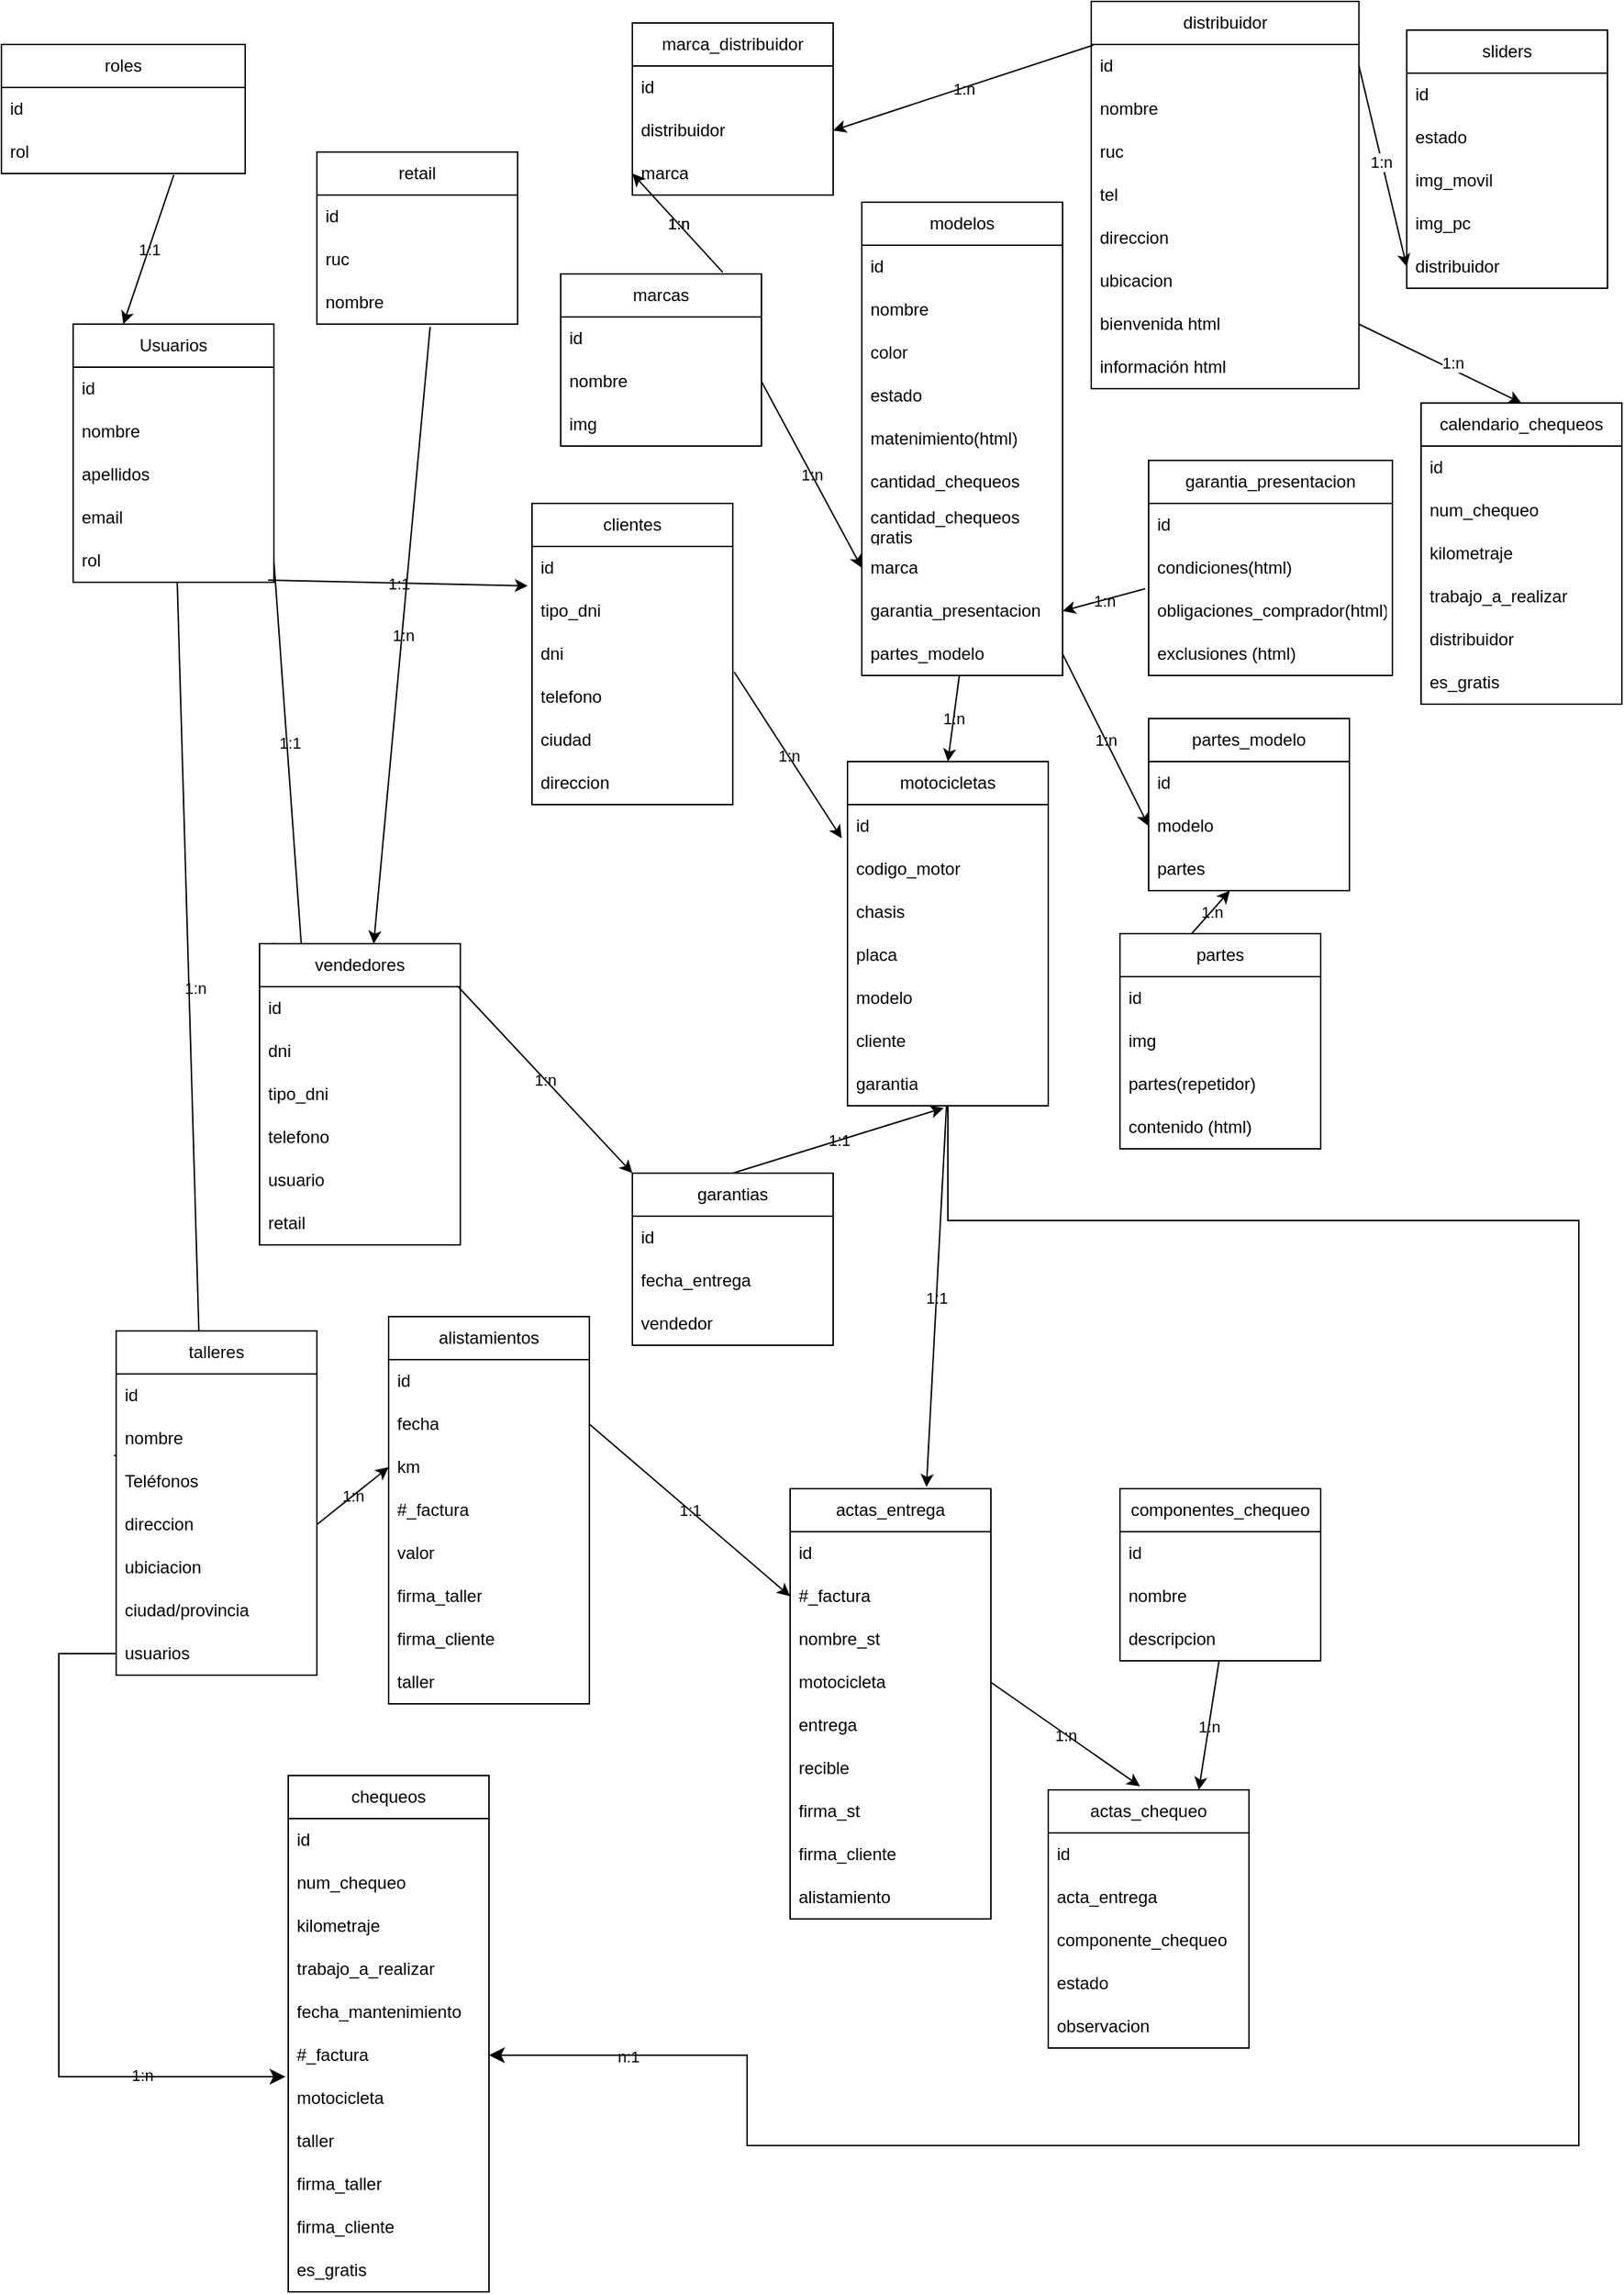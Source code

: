 <mxfile>
    <diagram id="kHcFkAv6b6tLs02qiDEr" name="Page-1">
        <mxGraphModel dx="1502" dy="1262" grid="1" gridSize="10" guides="1" tooltips="1" connect="1" arrows="1" fold="1" page="1" pageScale="1" pageWidth="1169" pageHeight="1654" math="0" shadow="0">
            <root>
                <mxCell id="0"/>
                <mxCell id="1" parent="0"/>
                <mxCell id="2" value="retail" style="swimlane;fontStyle=0;childLayout=stackLayout;horizontal=1;startSize=30;horizontalStack=0;resizeParent=1;resizeParentMax=0;resizeLast=0;collapsible=1;marginBottom=0;whiteSpace=wrap;html=1;labelBackgroundColor=none;labelBorderColor=none;swimlaneFillColor=default;" parent="1" vertex="1">
                    <mxGeometry x="240" y="115" width="140" height="120" as="geometry"/>
                </mxCell>
                <mxCell id="3" value="id" style="text;strokeColor=none;fillColor=none;align=left;verticalAlign=middle;spacingLeft=4;spacingRight=4;overflow=hidden;points=[[0,0.5],[1,0.5]];portConstraint=eastwest;rotatable=0;whiteSpace=wrap;html=1;labelBackgroundColor=none;labelBorderColor=none;swimlaneFillColor=default;" parent="2" vertex="1">
                    <mxGeometry y="30" width="140" height="30" as="geometry"/>
                </mxCell>
                <mxCell id="4" value="ruc" style="text;strokeColor=none;fillColor=none;align=left;verticalAlign=middle;spacingLeft=4;spacingRight=4;overflow=hidden;points=[[0,0.5],[1,0.5]];portConstraint=eastwest;rotatable=0;whiteSpace=wrap;html=1;labelBackgroundColor=none;labelBorderColor=none;swimlaneFillColor=default;" parent="2" vertex="1">
                    <mxGeometry y="60" width="140" height="30" as="geometry"/>
                </mxCell>
                <mxCell id="5" value="nombre" style="text;strokeColor=none;fillColor=none;align=left;verticalAlign=middle;spacingLeft=4;spacingRight=4;overflow=hidden;points=[[0,0.5],[1,0.5]];portConstraint=eastwest;rotatable=0;whiteSpace=wrap;html=1;labelBackgroundColor=none;labelBorderColor=none;swimlaneFillColor=default;" parent="2" vertex="1">
                    <mxGeometry y="90" width="140" height="30" as="geometry"/>
                </mxCell>
                <mxCell id="9" value="sliders" style="swimlane;fontStyle=0;childLayout=stackLayout;horizontal=1;startSize=30;horizontalStack=0;resizeParent=1;resizeParentMax=0;resizeLast=0;collapsible=1;marginBottom=0;whiteSpace=wrap;html=1;labelBackgroundColor=none;labelBorderColor=none;rounded=0;shadow=0;gradientColor=none;swimlaneFillColor=default;" parent="1" vertex="1">
                    <mxGeometry x="1000" y="30" width="140" height="180" as="geometry"/>
                </mxCell>
                <mxCell id="10" value="id" style="text;strokeColor=none;fillColor=none;align=left;verticalAlign=middle;spacingLeft=4;spacingRight=4;overflow=hidden;points=[[0,0.5],[1,0.5]];portConstraint=eastwest;rotatable=0;whiteSpace=wrap;html=1;labelBackgroundColor=none;labelBorderColor=none;swimlaneFillColor=default;" parent="9" vertex="1">
                    <mxGeometry y="30" width="140" height="30" as="geometry"/>
                </mxCell>
                <mxCell id="11" value="estado" style="text;strokeColor=none;fillColor=none;align=left;verticalAlign=middle;spacingLeft=4;spacingRight=4;overflow=hidden;points=[[0,0.5],[1,0.5]];portConstraint=eastwest;rotatable=0;whiteSpace=wrap;html=1;labelBackgroundColor=none;labelBorderColor=none;swimlaneFillColor=default;" parent="9" vertex="1">
                    <mxGeometry y="60" width="140" height="30" as="geometry"/>
                </mxCell>
                <mxCell id="12" value="img_movil" style="text;strokeColor=none;fillColor=none;align=left;verticalAlign=middle;spacingLeft=4;spacingRight=4;overflow=hidden;points=[[0,0.5],[1,0.5]];portConstraint=eastwest;rotatable=0;whiteSpace=wrap;html=1;labelBackgroundColor=none;labelBorderColor=none;swimlaneFillColor=default;" parent="9" vertex="1">
                    <mxGeometry y="90" width="140" height="30" as="geometry"/>
                </mxCell>
                <mxCell id="13" value="img_pc" style="text;strokeColor=none;fillColor=none;align=left;verticalAlign=middle;spacingLeft=4;spacingRight=4;overflow=hidden;points=[[0,0.5],[1,0.5]];portConstraint=eastwest;rotatable=0;whiteSpace=wrap;html=1;labelBackgroundColor=none;labelBorderColor=none;swimlaneFillColor=default;" parent="9" vertex="1">
                    <mxGeometry y="120" width="140" height="30" as="geometry"/>
                </mxCell>
                <mxCell id="19" value="distribuidor" style="text;strokeColor=none;fillColor=none;align=left;verticalAlign=middle;spacingLeft=4;spacingRight=4;overflow=hidden;points=[[0,0.5],[1,0.5]];portConstraint=eastwest;rotatable=0;whiteSpace=wrap;html=1;labelBackgroundColor=none;labelBorderColor=none;swimlaneFillColor=default;" parent="9" vertex="1">
                    <mxGeometry y="150" width="140" height="30" as="geometry"/>
                </mxCell>
                <mxCell id="233" style="edgeStyle=none;html=1;entryX=-0.014;entryY=-0.1;entryDx=0;entryDy=0;entryPerimeter=0;labelBackgroundColor=none;labelBorderColor=none;" parent="1" source="20" target="127" edge="1">
                    <mxGeometry relative="1" as="geometry">
                        <mxPoint x="140" y="1091" as="targetPoint"/>
                        <Array as="points">
                            <mxPoint x="160" y="1017"/>
                        </Array>
                    </mxGeometry>
                </mxCell>
                <mxCell id="234" value="1:n" style="edgeLabel;html=1;align=center;verticalAlign=middle;resizable=0;points=[];labelBackgroundColor=none;labelBorderColor=none;" parent="233" vertex="1" connectable="0">
                    <mxGeometry x="-0.148" y="4" relative="1" as="geometry">
                        <mxPoint as="offset"/>
                    </mxGeometry>
                </mxCell>
                <mxCell id="235" style="edgeStyle=none;html=1;entryX=0;entryY=0;entryDx=0;entryDy=0;exitX=1;exitY=0.5;exitDx=0;exitDy=0;labelBackgroundColor=none;labelBorderColor=none;" parent="1" source="36" target="110" edge="1">
                    <mxGeometry relative="1" as="geometry">
                        <Array as="points">
                            <mxPoint x="230" y="680"/>
                        </Array>
                    </mxGeometry>
                </mxCell>
                <mxCell id="236" value="1:1" style="edgeLabel;html=1;align=center;verticalAlign=middle;resizable=0;points=[];labelBackgroundColor=none;labelBorderColor=none;" parent="235" vertex="1" connectable="0">
                    <mxGeometry x="-0.189" y="2" relative="1" as="geometry">
                        <mxPoint as="offset"/>
                    </mxGeometry>
                </mxCell>
                <mxCell id="20" value="Usuarios" style="swimlane;fontStyle=0;childLayout=stackLayout;horizontal=1;startSize=30;horizontalStack=0;resizeParent=1;resizeParentMax=0;resizeLast=0;collapsible=1;marginBottom=0;whiteSpace=wrap;html=1;labelBackgroundColor=none;labelBorderColor=none;swimlaneFillColor=default;" parent="1" vertex="1">
                    <mxGeometry x="70" y="235" width="140" height="180" as="geometry"/>
                </mxCell>
                <mxCell id="21" value="id" style="text;strokeColor=none;fillColor=none;align=left;verticalAlign=middle;spacingLeft=4;spacingRight=4;overflow=hidden;points=[[0,0.5],[1,0.5]];portConstraint=eastwest;rotatable=0;whiteSpace=wrap;html=1;labelBackgroundColor=none;labelBorderColor=none;swimlaneFillColor=default;" parent="20" vertex="1">
                    <mxGeometry y="30" width="140" height="30" as="geometry"/>
                </mxCell>
                <mxCell id="22" value="nombre" style="text;strokeColor=none;fillColor=none;align=left;verticalAlign=middle;spacingLeft=4;spacingRight=4;overflow=hidden;points=[[0,0.5],[1,0.5]];portConstraint=eastwest;rotatable=0;whiteSpace=wrap;html=1;labelBackgroundColor=none;labelBorderColor=none;swimlaneFillColor=default;" parent="20" vertex="1">
                    <mxGeometry y="60" width="140" height="30" as="geometry"/>
                </mxCell>
                <mxCell id="23" value="apellidos" style="text;strokeColor=none;fillColor=none;align=left;verticalAlign=middle;spacingLeft=4;spacingRight=4;overflow=hidden;points=[[0,0.5],[1,0.5]];portConstraint=eastwest;rotatable=0;whiteSpace=wrap;html=1;labelBackgroundColor=none;labelBorderColor=none;swimlaneFillColor=default;" parent="20" vertex="1">
                    <mxGeometry y="90" width="140" height="30" as="geometry"/>
                </mxCell>
                <mxCell id="24" value="email" style="text;strokeColor=none;fillColor=none;align=left;verticalAlign=middle;spacingLeft=4;spacingRight=4;overflow=hidden;points=[[0,0.5],[1,0.5]];portConstraint=eastwest;rotatable=0;whiteSpace=wrap;html=1;labelBackgroundColor=none;labelBorderColor=none;swimlaneFillColor=default;" parent="20" vertex="1">
                    <mxGeometry y="120" width="140" height="30" as="geometry"/>
                </mxCell>
                <mxCell id="36" value="rol" style="text;strokeColor=none;fillColor=none;align=left;verticalAlign=middle;spacingLeft=4;spacingRight=4;overflow=hidden;points=[[0,0.5],[1,0.5]];portConstraint=eastwest;rotatable=0;whiteSpace=wrap;html=1;labelBackgroundColor=none;labelBorderColor=none;swimlaneFillColor=default;" parent="20" vertex="1">
                    <mxGeometry y="150" width="140" height="30" as="geometry"/>
                </mxCell>
                <mxCell id="32" value="roles" style="swimlane;fontStyle=0;childLayout=stackLayout;horizontal=1;startSize=30;horizontalStack=0;resizeParent=1;resizeParentMax=0;resizeLast=0;collapsible=1;marginBottom=0;whiteSpace=wrap;html=1;labelBackgroundColor=none;labelBorderColor=none;swimlaneFillColor=default;" parent="1" vertex="1">
                    <mxGeometry x="20" y="40" width="170" height="90" as="geometry">
                        <mxRectangle x="20" y="40" width="70" height="30" as="alternateBounds"/>
                    </mxGeometry>
                </mxCell>
                <mxCell id="33" value="id" style="text;strokeColor=none;fillColor=none;align=left;verticalAlign=middle;spacingLeft=4;spacingRight=4;overflow=hidden;points=[[0,0.5],[1,0.5]];portConstraint=eastwest;rotatable=0;whiteSpace=wrap;html=1;labelBackgroundColor=none;labelBorderColor=none;swimlaneFillColor=default;" parent="32" vertex="1">
                    <mxGeometry y="30" width="170" height="30" as="geometry"/>
                </mxCell>
                <mxCell id="34" value="rol" style="text;strokeColor=none;fillColor=none;align=left;verticalAlign=middle;spacingLeft=4;spacingRight=4;overflow=hidden;points=[[0,0.5],[1,0.5]];portConstraint=eastwest;rotatable=0;whiteSpace=wrap;html=1;labelBackgroundColor=none;labelBorderColor=none;swimlaneFillColor=default;" parent="32" vertex="1">
                    <mxGeometry y="60" width="170" height="30" as="geometry"/>
                </mxCell>
                <mxCell id="38" value="" style="endArrow=classic;html=1;exitX=0.707;exitY=1.033;exitDx=0;exitDy=0;exitPerimeter=0;entryX=0.25;entryY=0;entryDx=0;entryDy=0;labelBackgroundColor=none;labelBorderColor=none;" parent="1" source="34" target="20" edge="1">
                    <mxGeometry relative="1" as="geometry">
                        <mxPoint x="260" y="240" as="sourcePoint"/>
                        <mxPoint x="420" y="240" as="targetPoint"/>
                    </mxGeometry>
                </mxCell>
                <mxCell id="39" value="1:1" style="edgeLabel;resizable=0;html=1;align=center;verticalAlign=middle;labelBackgroundColor=none;labelBorderColor=none;" parent="38" connectable="0" vertex="1">
                    <mxGeometry relative="1" as="geometry"/>
                </mxCell>
                <mxCell id="41" value="marcas" style="swimlane;fontStyle=0;childLayout=stackLayout;horizontal=1;startSize=30;horizontalStack=0;resizeParent=1;resizeParentMax=0;resizeLast=0;collapsible=1;marginBottom=0;whiteSpace=wrap;html=1;labelBackgroundColor=none;labelBorderColor=none;swimlaneFillColor=default;" parent="1" vertex="1">
                    <mxGeometry x="410" y="200" width="140" height="120" as="geometry"/>
                </mxCell>
                <mxCell id="42" value="id" style="text;strokeColor=none;fillColor=none;align=left;verticalAlign=middle;spacingLeft=4;spacingRight=4;overflow=hidden;points=[[0,0.5],[1,0.5]];portConstraint=eastwest;rotatable=0;whiteSpace=wrap;html=1;labelBackgroundColor=none;labelBorderColor=none;swimlaneFillColor=default;" parent="41" vertex="1">
                    <mxGeometry y="30" width="140" height="30" as="geometry"/>
                </mxCell>
                <mxCell id="43" value="nombre" style="text;strokeColor=none;fillColor=none;align=left;verticalAlign=middle;spacingLeft=4;spacingRight=4;overflow=hidden;points=[[0,0.5],[1,0.5]];portConstraint=eastwest;rotatable=0;whiteSpace=wrap;html=1;labelBackgroundColor=none;labelBorderColor=none;swimlaneFillColor=default;" parent="41" vertex="1">
                    <mxGeometry y="60" width="140" height="30" as="geometry"/>
                </mxCell>
                <mxCell id="44" value="img" style="text;strokeColor=none;fillColor=none;align=left;verticalAlign=middle;spacingLeft=4;spacingRight=4;overflow=hidden;points=[[0,0.5],[1,0.5]];portConstraint=eastwest;rotatable=0;whiteSpace=wrap;html=1;labelBackgroundColor=none;labelBorderColor=none;swimlaneFillColor=default;" parent="41" vertex="1">
                    <mxGeometry y="90" width="140" height="30" as="geometry"/>
                </mxCell>
                <mxCell id="51" value="distribuidor" style="swimlane;fontStyle=0;childLayout=stackLayout;horizontal=1;startSize=30;horizontalStack=0;resizeParent=1;resizeParentMax=0;resizeLast=0;collapsible=1;marginBottom=0;whiteSpace=wrap;html=1;labelBackgroundColor=none;labelBorderColor=none;swimlaneFillColor=default;aspect=fixed;" parent="1" vertex="1">
                    <mxGeometry x="780" y="10" width="186.67" height="270" as="geometry">
                        <mxRectangle x="860" y="20" width="100" height="30" as="alternateBounds"/>
                    </mxGeometry>
                </mxCell>
                <mxCell id="52" value="id" style="text;strokeColor=none;fillColor=none;align=left;verticalAlign=middle;spacingLeft=4;spacingRight=4;overflow=hidden;points=[[0,0.5],[1,0.5]];portConstraint=eastwest;rotatable=0;whiteSpace=wrap;html=1;labelBackgroundColor=none;labelBorderColor=none;swimlaneFillColor=default;" parent="51" vertex="1">
                    <mxGeometry y="30" width="186.67" height="30" as="geometry"/>
                </mxCell>
                <mxCell id="53" value="nombre" style="text;strokeColor=none;fillColor=none;align=left;verticalAlign=middle;spacingLeft=4;spacingRight=4;overflow=hidden;points=[[0,0.5],[1,0.5]];portConstraint=eastwest;rotatable=0;whiteSpace=wrap;html=1;labelBackgroundColor=none;labelBorderColor=none;swimlaneFillColor=default;" parent="51" vertex="1">
                    <mxGeometry y="60" width="186.67" height="30" as="geometry"/>
                </mxCell>
                <mxCell id="54" value="ruc" style="text;strokeColor=none;fillColor=none;align=left;verticalAlign=middle;spacingLeft=4;spacingRight=4;overflow=hidden;points=[[0,0.5],[1,0.5]];portConstraint=eastwest;rotatable=0;whiteSpace=wrap;html=1;labelBackgroundColor=none;labelBorderColor=none;swimlaneFillColor=default;" parent="51" vertex="1">
                    <mxGeometry y="90" width="186.67" height="30" as="geometry"/>
                </mxCell>
                <mxCell id="55" value="tel" style="text;strokeColor=none;fillColor=none;align=left;verticalAlign=middle;spacingLeft=4;spacingRight=4;overflow=hidden;points=[[0,0.5],[1,0.5]];portConstraint=eastwest;rotatable=0;whiteSpace=wrap;html=1;labelBackgroundColor=none;labelBorderColor=none;swimlaneFillColor=default;" parent="51" vertex="1">
                    <mxGeometry y="120" width="186.67" height="30" as="geometry"/>
                </mxCell>
                <mxCell id="56" value="direccion" style="text;strokeColor=none;fillColor=none;align=left;verticalAlign=middle;spacingLeft=4;spacingRight=4;overflow=hidden;points=[[0,0.5],[1,0.5]];portConstraint=eastwest;rotatable=0;whiteSpace=wrap;html=1;labelBackgroundColor=none;labelBorderColor=none;swimlaneFillColor=default;" parent="51" vertex="1">
                    <mxGeometry y="150" width="186.67" height="30" as="geometry"/>
                </mxCell>
                <mxCell id="247" value="ubicacion" style="text;strokeColor=none;fillColor=none;align=left;verticalAlign=middle;spacingLeft=4;spacingRight=4;overflow=hidden;points=[[0,0.5],[1,0.5]];portConstraint=eastwest;rotatable=0;whiteSpace=wrap;html=1;labelBackgroundColor=none;labelBorderColor=none;swimlaneFillColor=default;" parent="51" vertex="1">
                    <mxGeometry y="180" width="186.67" height="30" as="geometry"/>
                </mxCell>
                <mxCell id="252" value="bienvenida html" style="text;strokeColor=none;fillColor=none;align=left;verticalAlign=middle;spacingLeft=4;spacingRight=4;overflow=hidden;points=[[0,0.5],[1,0.5]];portConstraint=eastwest;rotatable=0;whiteSpace=wrap;html=1;labelBackgroundColor=none;labelBorderColor=none;swimlaneFillColor=default;" vertex="1" parent="51">
                    <mxGeometry y="210" width="186.67" height="30" as="geometry"/>
                </mxCell>
                <mxCell id="253" value="información html" style="text;strokeColor=none;fillColor=none;align=left;verticalAlign=middle;spacingLeft=4;spacingRight=4;overflow=hidden;points=[[0,0.5],[1,0.5]];portConstraint=eastwest;rotatable=0;whiteSpace=wrap;html=1;labelBackgroundColor=none;labelBorderColor=none;swimlaneFillColor=default;" vertex="1" parent="51">
                    <mxGeometry y="240" width="186.67" height="30" as="geometry"/>
                </mxCell>
                <mxCell id="57" value="marca_distribuidor" style="swimlane;fontStyle=0;childLayout=stackLayout;horizontal=1;startSize=30;horizontalStack=0;resizeParent=1;resizeParentMax=0;resizeLast=0;collapsible=1;marginBottom=0;whiteSpace=wrap;html=1;labelBackgroundColor=none;labelBorderColor=none;swimlaneFillColor=default;" parent="1" vertex="1">
                    <mxGeometry x="460" y="25" width="140" height="120" as="geometry"/>
                </mxCell>
                <mxCell id="58" value="id" style="text;strokeColor=none;fillColor=none;align=left;verticalAlign=middle;spacingLeft=4;spacingRight=4;overflow=hidden;points=[[0,0.5],[1,0.5]];portConstraint=eastwest;rotatable=0;whiteSpace=wrap;html=1;labelBackgroundColor=none;labelBorderColor=none;swimlaneFillColor=default;" parent="57" vertex="1">
                    <mxGeometry y="30" width="140" height="30" as="geometry"/>
                </mxCell>
                <mxCell id="59" value="distribuidor" style="text;strokeColor=none;fillColor=none;align=left;verticalAlign=middle;spacingLeft=4;spacingRight=4;overflow=hidden;points=[[0,0.5],[1,0.5]];portConstraint=eastwest;rotatable=0;whiteSpace=wrap;html=1;labelBackgroundColor=none;labelBorderColor=none;swimlaneFillColor=default;" parent="57" vertex="1">
                    <mxGeometry y="60" width="140" height="30" as="geometry"/>
                </mxCell>
                <mxCell id="60" value="marca" style="text;strokeColor=none;fillColor=none;align=left;verticalAlign=middle;spacingLeft=4;spacingRight=4;overflow=hidden;points=[[0,0.5],[1,0.5]];portConstraint=eastwest;rotatable=0;whiteSpace=wrap;html=1;labelBackgroundColor=none;labelBorderColor=none;swimlaneFillColor=default;" parent="57" vertex="1">
                    <mxGeometry y="90" width="140" height="30" as="geometry"/>
                </mxCell>
                <mxCell id="61" value="1:n" style="endArrow=classic;html=1;exitX=0.807;exitY=-0.01;exitDx=0;exitDy=0;exitPerimeter=0;entryX=0;entryY=0.5;entryDx=0;entryDy=0;labelBackgroundColor=none;labelBorderColor=none;" parent="1" source="41" target="60" edge="1">
                    <mxGeometry relative="1" as="geometry">
                        <mxPoint x="540" y="210" as="sourcePoint"/>
                        <mxPoint x="700" y="210" as="targetPoint"/>
                    </mxGeometry>
                </mxCell>
                <mxCell id="62" value="1:n" style="edgeLabel;resizable=0;html=1;align=center;verticalAlign=middle;labelBackgroundColor=none;labelBorderColor=none;" parent="61" connectable="0" vertex="1">
                    <mxGeometry relative="1" as="geometry"/>
                </mxCell>
                <mxCell id="64" value="" style="endArrow=classic;html=1;exitX=0.007;exitY=0.017;exitDx=0;exitDy=0;exitPerimeter=0;entryX=1;entryY=0.5;entryDx=0;entryDy=0;labelBackgroundColor=none;labelBorderColor=none;" parent="1" source="52" target="59" edge="1">
                    <mxGeometry relative="1" as="geometry">
                        <mxPoint x="540" y="210" as="sourcePoint"/>
                        <mxPoint x="700" y="210" as="targetPoint"/>
                    </mxGeometry>
                </mxCell>
                <mxCell id="65" value="1:n" style="edgeLabel;resizable=0;html=1;align=center;verticalAlign=middle;labelBackgroundColor=none;labelBorderColor=none;" parent="64" connectable="0" vertex="1">
                    <mxGeometry relative="1" as="geometry"/>
                </mxCell>
                <mxCell id="67" value="modelos" style="swimlane;fontStyle=0;childLayout=stackLayout;horizontal=1;startSize=30;horizontalStack=0;resizeParent=1;resizeParentMax=0;resizeLast=0;collapsible=1;marginBottom=0;whiteSpace=wrap;html=1;labelBackgroundColor=none;labelBorderColor=none;swimlaneFillColor=default;" parent="1" vertex="1">
                    <mxGeometry x="620" y="150" width="140" height="330" as="geometry"/>
                </mxCell>
                <mxCell id="68" value="id" style="text;strokeColor=none;fillColor=none;align=left;verticalAlign=middle;spacingLeft=4;spacingRight=4;overflow=hidden;points=[[0,0.5],[1,0.5]];portConstraint=eastwest;rotatable=0;whiteSpace=wrap;html=1;labelBackgroundColor=none;labelBorderColor=none;swimlaneFillColor=default;" parent="67" vertex="1">
                    <mxGeometry y="30" width="140" height="30" as="geometry"/>
                </mxCell>
                <mxCell id="69" value="nombre" style="text;strokeColor=none;fillColor=none;align=left;verticalAlign=middle;spacingLeft=4;spacingRight=4;overflow=hidden;points=[[0,0.5],[1,0.5]];portConstraint=eastwest;rotatable=0;whiteSpace=wrap;html=1;labelBackgroundColor=none;labelBorderColor=none;swimlaneFillColor=default;" parent="67" vertex="1">
                    <mxGeometry y="60" width="140" height="30" as="geometry"/>
                </mxCell>
                <mxCell id="70" value="color" style="text;strokeColor=none;fillColor=none;align=left;verticalAlign=middle;spacingLeft=4;spacingRight=4;overflow=hidden;points=[[0,0.5],[1,0.5]];portConstraint=eastwest;rotatable=0;whiteSpace=wrap;html=1;labelBackgroundColor=none;labelBorderColor=none;swimlaneFillColor=default;" parent="67" vertex="1">
                    <mxGeometry y="90" width="140" height="30" as="geometry"/>
                </mxCell>
                <mxCell id="74" value="estado" style="text;strokeColor=none;fillColor=none;align=left;verticalAlign=middle;spacingLeft=4;spacingRight=4;overflow=hidden;points=[[0,0.5],[1,0.5]];portConstraint=eastwest;rotatable=0;whiteSpace=wrap;html=1;labelBackgroundColor=none;labelBorderColor=none;swimlaneFillColor=default;" parent="67" vertex="1">
                    <mxGeometry y="120" width="140" height="30" as="geometry"/>
                </mxCell>
                <mxCell id="75" value="matenimiento(html)" style="text;strokeColor=none;fillColor=none;align=left;verticalAlign=middle;spacingLeft=4;spacingRight=4;overflow=hidden;points=[[0,0.5],[1,0.5]];portConstraint=eastwest;rotatable=0;whiteSpace=wrap;html=1;labelBackgroundColor=none;labelBorderColor=none;swimlaneFillColor=default;" parent="67" vertex="1">
                    <mxGeometry y="150" width="140" height="30" as="geometry"/>
                </mxCell>
                <mxCell id="77" value="cantidad_chequeos" style="text;strokeColor=none;fillColor=none;align=left;verticalAlign=middle;spacingLeft=4;spacingRight=4;overflow=hidden;points=[[0,0.5],[1,0.5]];portConstraint=eastwest;rotatable=0;whiteSpace=wrap;html=1;labelBackgroundColor=none;labelBorderColor=none;swimlaneFillColor=default;" parent="67" vertex="1">
                    <mxGeometry y="180" width="140" height="30" as="geometry"/>
                </mxCell>
                <mxCell id="76" value="cantidad_chequeos gratis" style="text;strokeColor=none;fillColor=none;align=left;verticalAlign=middle;spacingLeft=4;spacingRight=4;overflow=hidden;points=[[0,0.5],[1,0.5]];portConstraint=eastwest;rotatable=0;whiteSpace=wrap;html=1;labelBackgroundColor=none;labelBorderColor=none;swimlaneFillColor=default;" parent="67" vertex="1">
                    <mxGeometry y="210" width="140" height="30" as="geometry"/>
                </mxCell>
                <mxCell id="78" value="marca" style="text;strokeColor=none;fillColor=none;align=left;verticalAlign=middle;spacingLeft=4;spacingRight=4;overflow=hidden;points=[[0,0.5],[1,0.5]];portConstraint=eastwest;rotatable=0;whiteSpace=wrap;html=1;labelBackgroundColor=none;labelBorderColor=none;swimlaneFillColor=default;" parent="67" vertex="1">
                    <mxGeometry y="240" width="140" height="30" as="geometry"/>
                </mxCell>
                <mxCell id="88" value="&lt;span style=&quot;text-align: center;&quot;&gt;garantia_presentacion&lt;/span&gt;" style="text;strokeColor=none;fillColor=none;align=left;verticalAlign=middle;spacingLeft=4;spacingRight=4;overflow=hidden;points=[[0,0.5],[1,0.5]];portConstraint=eastwest;rotatable=0;whiteSpace=wrap;html=1;labelBackgroundColor=none;labelBorderColor=none;swimlaneFillColor=default;" parent="67" vertex="1">
                    <mxGeometry y="270" width="140" height="30" as="geometry"/>
                </mxCell>
                <mxCell id="96" value="&lt;span style=&quot;text-align: center;&quot;&gt;partes_modelo&lt;/span&gt;" style="text;strokeColor=none;fillColor=none;align=left;verticalAlign=middle;spacingLeft=4;spacingRight=4;overflow=hidden;points=[[0,0.5],[1,0.5]];portConstraint=eastwest;rotatable=0;whiteSpace=wrap;html=1;labelBackgroundColor=none;labelBorderColor=none;swimlaneFillColor=default;" parent="67" vertex="1">
                    <mxGeometry y="300" width="140" height="30" as="geometry"/>
                </mxCell>
                <mxCell id="71" value="" style="endArrow=classic;html=1;exitX=1;exitY=0.5;exitDx=0;exitDy=0;entryX=0;entryY=0.5;entryDx=0;entryDy=0;labelBackgroundColor=none;labelBorderColor=none;" parent="1" source="43" target="78" edge="1">
                    <mxGeometry relative="1" as="geometry">
                        <mxPoint x="570" y="240" as="sourcePoint"/>
                        <mxPoint x="730" y="240" as="targetPoint"/>
                    </mxGeometry>
                </mxCell>
                <mxCell id="72" value="1:n" style="edgeLabel;resizable=0;html=1;align=center;verticalAlign=middle;labelBackgroundColor=none;labelBorderColor=none;" parent="71" connectable="0" vertex="1">
                    <mxGeometry relative="1" as="geometry"/>
                </mxCell>
                <mxCell id="79" value="garantia_presentacion" style="swimlane;fontStyle=0;childLayout=stackLayout;horizontal=1;startSize=30;horizontalStack=0;resizeParent=1;resizeParentMax=0;resizeLast=0;collapsible=1;marginBottom=0;whiteSpace=wrap;html=1;labelBackgroundColor=none;labelBorderColor=none;swimlaneFillColor=default;" parent="1" vertex="1">
                    <mxGeometry x="820" y="330" width="170" height="150" as="geometry"/>
                </mxCell>
                <mxCell id="80" value="id" style="text;strokeColor=none;fillColor=none;align=left;verticalAlign=middle;spacingLeft=4;spacingRight=4;overflow=hidden;points=[[0,0.5],[1,0.5]];portConstraint=eastwest;rotatable=0;whiteSpace=wrap;html=1;labelBackgroundColor=none;labelBorderColor=none;swimlaneFillColor=default;" parent="79" vertex="1">
                    <mxGeometry y="30" width="170" height="30" as="geometry"/>
                </mxCell>
                <mxCell id="81" value="condiciones(html)" style="text;strokeColor=none;fillColor=none;align=left;verticalAlign=middle;spacingLeft=4;spacingRight=4;overflow=hidden;points=[[0,0.5],[1,0.5]];portConstraint=eastwest;rotatable=0;whiteSpace=wrap;html=1;labelBackgroundColor=none;labelBorderColor=none;swimlaneFillColor=default;" parent="79" vertex="1">
                    <mxGeometry y="60" width="170" height="30" as="geometry"/>
                </mxCell>
                <mxCell id="82" value="obligaciones_comprador(html)" style="text;strokeColor=none;fillColor=none;align=left;verticalAlign=middle;spacingLeft=4;spacingRight=4;overflow=hidden;points=[[0,0.5],[1,0.5]];portConstraint=eastwest;rotatable=0;whiteSpace=wrap;html=1;labelBackgroundColor=none;labelBorderColor=none;swimlaneFillColor=default;" parent="79" vertex="1">
                    <mxGeometry y="90" width="170" height="30" as="geometry"/>
                </mxCell>
                <mxCell id="84" value="exclusiones (html)" style="text;strokeColor=none;fillColor=none;align=left;verticalAlign=middle;spacingLeft=4;spacingRight=4;overflow=hidden;points=[[0,0.5],[1,0.5]];portConstraint=eastwest;rotatable=0;whiteSpace=wrap;html=1;labelBackgroundColor=none;labelBorderColor=none;swimlaneFillColor=default;" parent="79" vertex="1">
                    <mxGeometry y="120" width="170" height="30" as="geometry"/>
                </mxCell>
                <mxCell id="85" value="" style="endArrow=classic;html=1;exitX=-0.014;exitY=-0.017;exitDx=0;exitDy=0;exitPerimeter=0;entryX=1;entryY=0.5;entryDx=0;entryDy=0;labelBackgroundColor=none;labelBorderColor=none;" parent="1" source="82" target="88" edge="1">
                    <mxGeometry relative="1" as="geometry">
                        <mxPoint x="900" y="350" as="sourcePoint"/>
                        <mxPoint x="1060" y="350" as="targetPoint"/>
                    </mxGeometry>
                </mxCell>
                <mxCell id="86" value="1:n" style="edgeLabel;resizable=0;html=1;align=center;verticalAlign=middle;labelBackgroundColor=none;labelBorderColor=none;" parent="85" connectable="0" vertex="1">
                    <mxGeometry relative="1" as="geometry"/>
                </mxCell>
                <mxCell id="90" value="partes" style="swimlane;fontStyle=0;childLayout=stackLayout;horizontal=1;startSize=30;horizontalStack=0;resizeParent=1;resizeParentMax=0;resizeLast=0;collapsible=1;marginBottom=0;whiteSpace=wrap;html=1;labelBackgroundColor=none;labelBorderColor=none;swimlaneFillColor=default;" parent="1" vertex="1">
                    <mxGeometry x="800" y="660" width="140" height="150" as="geometry"/>
                </mxCell>
                <mxCell id="91" value="id" style="text;strokeColor=none;fillColor=none;align=left;verticalAlign=middle;spacingLeft=4;spacingRight=4;overflow=hidden;points=[[0,0.5],[1,0.5]];portConstraint=eastwest;rotatable=0;whiteSpace=wrap;html=1;labelBackgroundColor=none;labelBorderColor=none;swimlaneFillColor=default;" parent="90" vertex="1">
                    <mxGeometry y="30" width="140" height="30" as="geometry"/>
                </mxCell>
                <mxCell id="93" value="img" style="text;strokeColor=none;fillColor=none;align=left;verticalAlign=middle;spacingLeft=4;spacingRight=4;overflow=hidden;points=[[0,0.5],[1,0.5]];portConstraint=eastwest;rotatable=0;whiteSpace=wrap;html=1;labelBackgroundColor=none;labelBorderColor=none;swimlaneFillColor=default;" parent="90" vertex="1">
                    <mxGeometry y="60" width="140" height="30" as="geometry"/>
                </mxCell>
                <mxCell id="92" value="partes(repetidor)" style="text;strokeColor=none;fillColor=none;align=left;verticalAlign=middle;spacingLeft=4;spacingRight=4;overflow=hidden;points=[[0,0.5],[1,0.5]];portConstraint=eastwest;rotatable=0;whiteSpace=wrap;html=1;labelBackgroundColor=none;labelBorderColor=none;swimlaneFillColor=default;" parent="90" vertex="1">
                    <mxGeometry y="90" width="140" height="30" as="geometry"/>
                </mxCell>
                <mxCell id="94" value="contenido (html)" style="text;strokeColor=none;fillColor=none;align=left;verticalAlign=middle;spacingLeft=4;spacingRight=4;overflow=hidden;points=[[0,0.5],[1,0.5]];portConstraint=eastwest;rotatable=0;whiteSpace=wrap;html=1;labelBackgroundColor=none;labelBorderColor=none;swimlaneFillColor=default;" parent="90" vertex="1">
                    <mxGeometry y="120" width="140" height="30" as="geometry"/>
                </mxCell>
                <mxCell id="100" value="partes_modelo" style="swimlane;fontStyle=0;childLayout=stackLayout;horizontal=1;startSize=30;horizontalStack=0;resizeParent=1;resizeParentMax=0;resizeLast=0;collapsible=1;marginBottom=0;whiteSpace=wrap;html=1;labelBackgroundColor=none;labelBorderColor=none;swimlaneFillColor=default;" parent="1" vertex="1">
                    <mxGeometry x="820" y="510" width="140" height="120" as="geometry"/>
                </mxCell>
                <mxCell id="101" value="id" style="text;strokeColor=none;fillColor=none;align=left;verticalAlign=middle;spacingLeft=4;spacingRight=4;overflow=hidden;points=[[0,0.5],[1,0.5]];portConstraint=eastwest;rotatable=0;whiteSpace=wrap;html=1;labelBackgroundColor=none;labelBorderColor=none;swimlaneFillColor=default;" parent="100" vertex="1">
                    <mxGeometry y="30" width="140" height="30" as="geometry"/>
                </mxCell>
                <mxCell id="102" value="modelo" style="text;strokeColor=none;fillColor=none;align=left;verticalAlign=middle;spacingLeft=4;spacingRight=4;overflow=hidden;points=[[0,0.5],[1,0.5]];portConstraint=eastwest;rotatable=0;whiteSpace=wrap;html=1;labelBackgroundColor=none;labelBorderColor=none;swimlaneFillColor=default;" parent="100" vertex="1">
                    <mxGeometry y="60" width="140" height="30" as="geometry"/>
                </mxCell>
                <mxCell id="103" value="partes" style="text;strokeColor=none;fillColor=none;align=left;verticalAlign=middle;spacingLeft=4;spacingRight=4;overflow=hidden;points=[[0,0.5],[1,0.5]];portConstraint=eastwest;rotatable=0;whiteSpace=wrap;html=1;labelBackgroundColor=none;labelBorderColor=none;swimlaneFillColor=default;" parent="100" vertex="1">
                    <mxGeometry y="90" width="140" height="30" as="geometry"/>
                </mxCell>
                <mxCell id="104" value="" style="endArrow=classic;html=1;exitX=1;exitY=0.5;exitDx=0;exitDy=0;entryX=0;entryY=0.5;entryDx=0;entryDy=0;labelBackgroundColor=none;labelBorderColor=none;" parent="1" source="96" target="102" edge="1">
                    <mxGeometry relative="1" as="geometry">
                        <mxPoint x="880" y="610" as="sourcePoint"/>
                        <mxPoint x="1040" y="610" as="targetPoint"/>
                    </mxGeometry>
                </mxCell>
                <mxCell id="105" value="1:n" style="edgeLabel;resizable=0;html=1;align=center;verticalAlign=middle;labelBackgroundColor=none;labelBorderColor=none;" parent="104" connectable="0" vertex="1">
                    <mxGeometry relative="1" as="geometry"/>
                </mxCell>
                <mxCell id="107" value="" style="endArrow=classic;html=1;exitX=0.357;exitY=0;exitDx=0;exitDy=0;exitPerimeter=0;labelBackgroundColor=none;labelBorderColor=none;" parent="1" source="90" target="103" edge="1">
                    <mxGeometry relative="1" as="geometry">
                        <mxPoint x="883.59" y="530" as="sourcePoint"/>
                        <mxPoint x="1043.59" y="530" as="targetPoint"/>
                    </mxGeometry>
                </mxCell>
                <mxCell id="108" value="1:n" style="edgeLabel;resizable=0;html=1;align=center;verticalAlign=middle;labelBackgroundColor=none;labelBorderColor=none;" parent="107" connectable="0" vertex="1">
                    <mxGeometry relative="1" as="geometry"/>
                </mxCell>
                <mxCell id="110" value="vendedores" style="swimlane;fontStyle=0;childLayout=stackLayout;horizontal=1;startSize=30;horizontalStack=0;resizeParent=1;resizeParentMax=0;resizeLast=0;collapsible=1;marginBottom=0;whiteSpace=wrap;html=1;labelBackgroundColor=none;labelBorderColor=none;swimlaneFillColor=default;" parent="1" vertex="1">
                    <mxGeometry x="200" y="667" width="140" height="210" as="geometry"/>
                </mxCell>
                <mxCell id="111" value="id" style="text;strokeColor=none;fillColor=none;align=left;verticalAlign=middle;spacingLeft=4;spacingRight=4;overflow=hidden;points=[[0,0.5],[1,0.5]];portConstraint=eastwest;rotatable=0;whiteSpace=wrap;html=1;labelBackgroundColor=none;labelBorderColor=none;swimlaneFillColor=default;" parent="110" vertex="1">
                    <mxGeometry y="30" width="140" height="30" as="geometry"/>
                </mxCell>
                <mxCell id="112" value="dni" style="text;strokeColor=none;fillColor=none;align=left;verticalAlign=middle;spacingLeft=4;spacingRight=4;overflow=hidden;points=[[0,0.5],[1,0.5]];portConstraint=eastwest;rotatable=0;whiteSpace=wrap;html=1;labelBackgroundColor=none;labelBorderColor=none;swimlaneFillColor=default;" parent="110" vertex="1">
                    <mxGeometry y="60" width="140" height="30" as="geometry"/>
                </mxCell>
                <mxCell id="113" value="tipo_dni" style="text;strokeColor=none;fillColor=none;align=left;verticalAlign=middle;spacingLeft=4;spacingRight=4;overflow=hidden;points=[[0,0.5],[1,0.5]];portConstraint=eastwest;rotatable=0;whiteSpace=wrap;html=1;labelBackgroundColor=none;labelBorderColor=none;swimlaneFillColor=default;" parent="110" vertex="1">
                    <mxGeometry y="90" width="140" height="30" as="geometry"/>
                </mxCell>
                <mxCell id="114" value="telefono" style="text;strokeColor=none;fillColor=none;align=left;verticalAlign=middle;spacingLeft=4;spacingRight=4;overflow=hidden;points=[[0,0.5],[1,0.5]];portConstraint=eastwest;rotatable=0;whiteSpace=wrap;html=1;labelBackgroundColor=none;labelBorderColor=none;swimlaneFillColor=default;" parent="110" vertex="1">
                    <mxGeometry y="120" width="140" height="30" as="geometry"/>
                </mxCell>
                <mxCell id="116" value="usuario" style="text;strokeColor=none;fillColor=none;align=left;verticalAlign=middle;spacingLeft=4;spacingRight=4;overflow=hidden;points=[[0,0.5],[1,0.5]];portConstraint=eastwest;rotatable=0;whiteSpace=wrap;html=1;labelBackgroundColor=none;labelBorderColor=none;swimlaneFillColor=default;" parent="110" vertex="1">
                    <mxGeometry y="150" width="140" height="30" as="geometry"/>
                </mxCell>
                <mxCell id="123" value="retail" style="text;strokeColor=none;fillColor=none;align=left;verticalAlign=middle;spacingLeft=4;spacingRight=4;overflow=hidden;points=[[0,0.5],[1,0.5]];portConstraint=eastwest;rotatable=0;whiteSpace=wrap;html=1;labelBackgroundColor=none;labelBorderColor=none;swimlaneFillColor=default;" parent="110" vertex="1">
                    <mxGeometry y="180" width="140" height="30" as="geometry"/>
                </mxCell>
                <mxCell id="120" value="" style="endArrow=classic;html=1;exitX=0.564;exitY=1.067;exitDx=0;exitDy=0;exitPerimeter=0;labelBackgroundColor=none;labelBorderColor=none;" parent="1" target="110" edge="1" source="5">
                    <mxGeometry relative="1" as="geometry">
                        <mxPoint x="333.36" y="238" as="sourcePoint"/>
                        <mxPoint x="450" y="440" as="targetPoint"/>
                    </mxGeometry>
                </mxCell>
                <mxCell id="121" value="1:n" style="edgeLabel;resizable=0;html=1;align=center;verticalAlign=middle;labelBackgroundColor=none;labelBorderColor=none;" parent="120" connectable="0" vertex="1">
                    <mxGeometry relative="1" as="geometry"/>
                </mxCell>
                <mxCell id="124" value="talleres" style="swimlane;fontStyle=0;childLayout=stackLayout;horizontal=1;startSize=30;horizontalStack=0;resizeParent=1;resizeParentMax=0;resizeLast=0;collapsible=1;marginBottom=0;whiteSpace=wrap;html=1;labelBackgroundColor=none;labelBorderColor=none;swimlaneFillColor=default;" parent="1" vertex="1">
                    <mxGeometry x="100" y="937" width="140" height="240" as="geometry"/>
                </mxCell>
                <mxCell id="125" value="id" style="text;strokeColor=none;fillColor=none;align=left;verticalAlign=middle;spacingLeft=4;spacingRight=4;overflow=hidden;points=[[0,0.5],[1,0.5]];portConstraint=eastwest;rotatable=0;whiteSpace=wrap;html=1;labelBackgroundColor=none;labelBorderColor=none;swimlaneFillColor=default;" parent="124" vertex="1">
                    <mxGeometry y="30" width="140" height="30" as="geometry"/>
                </mxCell>
                <mxCell id="126" value="nombre" style="text;strokeColor=none;fillColor=none;align=left;verticalAlign=middle;spacingLeft=4;spacingRight=4;overflow=hidden;points=[[0,0.5],[1,0.5]];portConstraint=eastwest;rotatable=0;whiteSpace=wrap;html=1;labelBackgroundColor=none;labelBorderColor=none;swimlaneFillColor=default;" parent="124" vertex="1">
                    <mxGeometry y="60" width="140" height="30" as="geometry"/>
                </mxCell>
                <mxCell id="127" value="Teléfonos" style="text;strokeColor=none;fillColor=none;align=left;verticalAlign=middle;spacingLeft=4;spacingRight=4;overflow=hidden;points=[[0,0.5],[1,0.5]];portConstraint=eastwest;rotatable=0;whiteSpace=wrap;html=1;labelBackgroundColor=none;labelBorderColor=none;swimlaneFillColor=default;" parent="124" vertex="1">
                    <mxGeometry y="90" width="140" height="30" as="geometry"/>
                </mxCell>
                <mxCell id="128" value="direccion" style="text;strokeColor=none;fillColor=none;align=left;verticalAlign=middle;spacingLeft=4;spacingRight=4;overflow=hidden;points=[[0,0.5],[1,0.5]];portConstraint=eastwest;rotatable=0;whiteSpace=wrap;html=1;labelBackgroundColor=none;labelBorderColor=none;swimlaneFillColor=default;" parent="124" vertex="1">
                    <mxGeometry y="120" width="140" height="30" as="geometry"/>
                </mxCell>
                <mxCell id="129" value="ubiciacion" style="text;strokeColor=none;fillColor=none;align=left;verticalAlign=middle;spacingLeft=4;spacingRight=4;overflow=hidden;points=[[0,0.5],[1,0.5]];portConstraint=eastwest;rotatable=0;whiteSpace=wrap;html=1;labelBackgroundColor=none;labelBorderColor=none;swimlaneFillColor=default;" parent="124" vertex="1">
                    <mxGeometry y="150" width="140" height="30" as="geometry"/>
                </mxCell>
                <mxCell id="130" value="ciudad/provincia" style="text;strokeColor=none;fillColor=none;align=left;verticalAlign=middle;spacingLeft=4;spacingRight=4;overflow=hidden;points=[[0,0.5],[1,0.5]];portConstraint=eastwest;rotatable=0;whiteSpace=wrap;html=1;labelBackgroundColor=none;labelBorderColor=none;swimlaneFillColor=default;" parent="124" vertex="1">
                    <mxGeometry y="180" width="140" height="30" as="geometry"/>
                </mxCell>
                <mxCell id="140" value="usuarios" style="text;strokeColor=none;fillColor=none;align=left;verticalAlign=middle;spacingLeft=4;spacingRight=4;overflow=hidden;points=[[0,0.5],[1,0.5]];portConstraint=eastwest;rotatable=0;whiteSpace=wrap;html=1;labelBackgroundColor=none;labelBorderColor=none;swimlaneFillColor=default;" parent="124" vertex="1">
                    <mxGeometry y="210" width="140" height="30" as="geometry"/>
                </mxCell>
                <mxCell id="141" value="motocicletas" style="swimlane;fontStyle=0;childLayout=stackLayout;horizontal=1;startSize=30;horizontalStack=0;resizeParent=1;resizeParentMax=0;resizeLast=0;collapsible=1;marginBottom=0;whiteSpace=wrap;html=1;labelBackgroundColor=none;labelBorderColor=none;swimlaneFillColor=default;" parent="1" vertex="1">
                    <mxGeometry x="610" y="540" width="140" height="240" as="geometry"/>
                </mxCell>
                <mxCell id="142" value="id" style="text;strokeColor=none;fillColor=none;align=left;verticalAlign=middle;spacingLeft=4;spacingRight=4;overflow=hidden;points=[[0,0.5],[1,0.5]];portConstraint=eastwest;rotatable=0;whiteSpace=wrap;html=1;labelBackgroundColor=none;labelBorderColor=none;swimlaneFillColor=default;" parent="141" vertex="1">
                    <mxGeometry y="30" width="140" height="30" as="geometry"/>
                </mxCell>
                <mxCell id="143" value="codigo_motor" style="text;strokeColor=none;fillColor=none;align=left;verticalAlign=middle;spacingLeft=4;spacingRight=4;overflow=hidden;points=[[0,0.5],[1,0.5]];portConstraint=eastwest;rotatable=0;whiteSpace=wrap;html=1;labelBackgroundColor=none;labelBorderColor=none;swimlaneFillColor=default;" parent="141" vertex="1">
                    <mxGeometry y="60" width="140" height="30" as="geometry"/>
                </mxCell>
                <mxCell id="144" value="chasis" style="text;strokeColor=none;fillColor=none;align=left;verticalAlign=middle;spacingLeft=4;spacingRight=4;overflow=hidden;points=[[0,0.5],[1,0.5]];portConstraint=eastwest;rotatable=0;whiteSpace=wrap;html=1;labelBackgroundColor=none;labelBorderColor=none;swimlaneFillColor=default;" parent="141" vertex="1">
                    <mxGeometry y="90" width="140" height="30" as="geometry"/>
                </mxCell>
                <mxCell id="157" value="placa" style="text;strokeColor=none;fillColor=none;align=left;verticalAlign=middle;spacingLeft=4;spacingRight=4;overflow=hidden;points=[[0,0.5],[1,0.5]];portConstraint=eastwest;rotatable=0;whiteSpace=wrap;html=1;labelBackgroundColor=none;labelBorderColor=none;swimlaneFillColor=default;" parent="141" vertex="1">
                    <mxGeometry y="120" width="140" height="30" as="geometry"/>
                </mxCell>
                <mxCell id="156" value="modelo" style="text;strokeColor=none;fillColor=none;align=left;verticalAlign=middle;spacingLeft=4;spacingRight=4;overflow=hidden;points=[[0,0.5],[1,0.5]];portConstraint=eastwest;rotatable=0;whiteSpace=wrap;html=1;labelBackgroundColor=none;labelBorderColor=none;swimlaneFillColor=default;" parent="141" vertex="1">
                    <mxGeometry y="150" width="140" height="30" as="geometry"/>
                </mxCell>
                <mxCell id="160" value="cliente" style="text;strokeColor=none;fillColor=none;align=left;verticalAlign=middle;spacingLeft=4;spacingRight=4;overflow=hidden;points=[[0,0.5],[1,0.5]];portConstraint=eastwest;rotatable=0;whiteSpace=wrap;html=1;labelBackgroundColor=none;labelBorderColor=none;swimlaneFillColor=default;" parent="141" vertex="1">
                    <mxGeometry y="180" width="140" height="30" as="geometry"/>
                </mxCell>
                <mxCell id="174" value="garantia" style="text;strokeColor=none;fillColor=none;align=left;verticalAlign=middle;spacingLeft=4;spacingRight=4;overflow=hidden;points=[[0,0.5],[1,0.5]];portConstraint=eastwest;rotatable=0;whiteSpace=wrap;html=1;labelBackgroundColor=none;labelBorderColor=none;swimlaneFillColor=default;" parent="141" vertex="1">
                    <mxGeometry y="210" width="140" height="30" as="geometry"/>
                </mxCell>
                <mxCell id="145" value="clientes" style="swimlane;fontStyle=0;childLayout=stackLayout;horizontal=1;startSize=30;horizontalStack=0;resizeParent=1;resizeParentMax=0;resizeLast=0;collapsible=1;marginBottom=0;whiteSpace=wrap;html=1;labelBackgroundColor=none;labelBorderColor=none;swimlaneFillColor=default;" parent="1" vertex="1">
                    <mxGeometry x="390" y="360" width="140" height="210" as="geometry"/>
                </mxCell>
                <mxCell id="146" value="id" style="text;strokeColor=none;fillColor=none;align=left;verticalAlign=middle;spacingLeft=4;spacingRight=4;overflow=hidden;points=[[0,0.5],[1,0.5]];portConstraint=eastwest;rotatable=0;whiteSpace=wrap;html=1;labelBackgroundColor=none;labelBorderColor=none;swimlaneFillColor=default;" parent="145" vertex="1">
                    <mxGeometry y="30" width="140" height="30" as="geometry"/>
                </mxCell>
                <mxCell id="147" value="tipo_dni" style="text;strokeColor=none;fillColor=none;align=left;verticalAlign=middle;spacingLeft=4;spacingRight=4;overflow=hidden;points=[[0,0.5],[1,0.5]];portConstraint=eastwest;rotatable=0;whiteSpace=wrap;html=1;labelBackgroundColor=none;labelBorderColor=none;swimlaneFillColor=default;" parent="145" vertex="1">
                    <mxGeometry y="60" width="140" height="30" as="geometry"/>
                </mxCell>
                <mxCell id="148" value="dni" style="text;strokeColor=none;fillColor=none;align=left;verticalAlign=middle;spacingLeft=4;spacingRight=4;overflow=hidden;points=[[0,0.5],[1,0.5]];portConstraint=eastwest;rotatable=0;whiteSpace=wrap;html=1;labelBackgroundColor=none;labelBorderColor=none;swimlaneFillColor=default;" parent="145" vertex="1">
                    <mxGeometry y="90" width="140" height="30" as="geometry"/>
                </mxCell>
                <mxCell id="149" value="telefono" style="text;strokeColor=none;fillColor=none;align=left;verticalAlign=middle;spacingLeft=4;spacingRight=4;overflow=hidden;points=[[0,0.5],[1,0.5]];portConstraint=eastwest;rotatable=0;whiteSpace=wrap;html=1;labelBackgroundColor=none;labelBorderColor=none;swimlaneFillColor=default;" parent="145" vertex="1">
                    <mxGeometry y="120" width="140" height="30" as="geometry"/>
                </mxCell>
                <mxCell id="150" value="ciudad" style="text;strokeColor=none;fillColor=none;align=left;verticalAlign=middle;spacingLeft=4;spacingRight=4;overflow=hidden;points=[[0,0.5],[1,0.5]];portConstraint=eastwest;rotatable=0;whiteSpace=wrap;html=1;labelBackgroundColor=none;labelBorderColor=none;swimlaneFillColor=default;" parent="145" vertex="1">
                    <mxGeometry y="150" width="140" height="30" as="geometry"/>
                </mxCell>
                <mxCell id="151" value="direccion" style="text;strokeColor=none;fillColor=none;align=left;verticalAlign=middle;spacingLeft=4;spacingRight=4;overflow=hidden;points=[[0,0.5],[1,0.5]];portConstraint=eastwest;rotatable=0;whiteSpace=wrap;html=1;labelBackgroundColor=none;labelBorderColor=none;swimlaneFillColor=default;" parent="145" vertex="1">
                    <mxGeometry y="180" width="140" height="30" as="geometry"/>
                </mxCell>
                <mxCell id="152" value="" style="endArrow=classic;html=1;exitX=0.971;exitY=0.95;exitDx=0;exitDy=0;exitPerimeter=0;entryX=-0.021;entryY=-0.083;entryDx=0;entryDy=0;entryPerimeter=0;labelBackgroundColor=none;labelBorderColor=none;" parent="1" source="36" target="147" edge="1">
                    <mxGeometry relative="1" as="geometry">
                        <mxPoint x="260" y="580" as="sourcePoint"/>
                        <mxPoint x="360" y="580" as="targetPoint"/>
                    </mxGeometry>
                </mxCell>
                <mxCell id="153" value="1:1" style="edgeLabel;resizable=0;html=1;align=center;verticalAlign=middle;labelBackgroundColor=none;labelBorderColor=none;" parent="152" connectable="0" vertex="1">
                    <mxGeometry relative="1" as="geometry"/>
                </mxCell>
                <mxCell id="154" value="" style="endArrow=classic;html=1;entryX=0.5;entryY=0;entryDx=0;entryDy=0;labelBackgroundColor=none;labelBorderColor=none;" parent="1" source="96" target="141" edge="1">
                    <mxGeometry relative="1" as="geometry">
                        <mxPoint x="680" y="580" as="sourcePoint"/>
                        <mxPoint x="770" y="630" as="targetPoint"/>
                    </mxGeometry>
                </mxCell>
                <mxCell id="155" value="1:n" style="edgeLabel;resizable=0;html=1;align=center;verticalAlign=middle;labelBackgroundColor=none;labelBorderColor=none;" parent="154" connectable="0" vertex="1">
                    <mxGeometry relative="1" as="geometry"/>
                </mxCell>
                <mxCell id="158" value="" style="endArrow=classic;html=1;exitX=1.007;exitY=-0.083;exitDx=0;exitDy=0;exitPerimeter=0;entryX=-0.029;entryY=0.783;entryDx=0;entryDy=0;entryPerimeter=0;labelBackgroundColor=none;labelBorderColor=none;" parent="1" source="149" target="142" edge="1">
                    <mxGeometry relative="1" as="geometry">
                        <mxPoint x="680" y="630" as="sourcePoint"/>
                        <mxPoint x="780" y="630" as="targetPoint"/>
                    </mxGeometry>
                </mxCell>
                <mxCell id="159" value="1:n" style="edgeLabel;resizable=0;html=1;align=center;verticalAlign=middle;labelBackgroundColor=none;labelBorderColor=none;" parent="158" connectable="0" vertex="1">
                    <mxGeometry relative="1" as="geometry"/>
                </mxCell>
                <mxCell id="161" value="garantias" style="swimlane;fontStyle=0;childLayout=stackLayout;horizontal=1;startSize=30;horizontalStack=0;resizeParent=1;resizeParentMax=0;resizeLast=0;collapsible=1;marginBottom=0;whiteSpace=wrap;html=1;labelBackgroundColor=none;labelBorderColor=none;swimlaneFillColor=default;" parent="1" vertex="1">
                    <mxGeometry x="460" y="827" width="140" height="120" as="geometry"/>
                </mxCell>
                <mxCell id="162" value="id" style="text;strokeColor=none;fillColor=none;align=left;verticalAlign=middle;spacingLeft=4;spacingRight=4;overflow=hidden;points=[[0,0.5],[1,0.5]];portConstraint=eastwest;rotatable=0;whiteSpace=wrap;html=1;labelBackgroundColor=none;labelBorderColor=none;swimlaneFillColor=default;" parent="161" vertex="1">
                    <mxGeometry y="30" width="140" height="30" as="geometry"/>
                </mxCell>
                <mxCell id="163" value="fecha_entrega" style="text;strokeColor=none;fillColor=none;align=left;verticalAlign=middle;spacingLeft=4;spacingRight=4;overflow=hidden;points=[[0,0.5],[1,0.5]];portConstraint=eastwest;rotatable=0;whiteSpace=wrap;html=1;labelBackgroundColor=none;labelBorderColor=none;swimlaneFillColor=default;" parent="161" vertex="1">
                    <mxGeometry y="60" width="140" height="30" as="geometry"/>
                </mxCell>
                <mxCell id="171" value="vendedor" style="text;strokeColor=none;fillColor=none;align=left;verticalAlign=middle;spacingLeft=4;spacingRight=4;overflow=hidden;points=[[0,0.5],[1,0.5]];portConstraint=eastwest;rotatable=0;whiteSpace=wrap;html=1;labelBackgroundColor=none;labelBorderColor=none;swimlaneFillColor=default;" parent="161" vertex="1">
                    <mxGeometry y="90" width="140" height="30" as="geometry"/>
                </mxCell>
                <mxCell id="168" value="" style="endArrow=classic;html=1;exitX=0.986;exitY=-0.017;exitDx=0;exitDy=0;exitPerimeter=0;entryX=0;entryY=0;entryDx=0;entryDy=0;labelBackgroundColor=none;labelBorderColor=none;" parent="1" source="111" target="161" edge="1">
                    <mxGeometry relative="1" as="geometry">
                        <mxPoint x="490" y="780" as="sourcePoint"/>
                        <mxPoint x="650" y="780" as="targetPoint"/>
                    </mxGeometry>
                </mxCell>
                <mxCell id="169" value="1:n" style="edgeLabel;resizable=0;html=1;align=center;verticalAlign=middle;labelBackgroundColor=none;labelBorderColor=none;" parent="168" connectable="0" vertex="1">
                    <mxGeometry relative="1" as="geometry"/>
                </mxCell>
                <mxCell id="172" value="" style="endArrow=classic;html=1;exitX=0.5;exitY=0;exitDx=0;exitDy=0;entryX=0.479;entryY=1.05;entryDx=0;entryDy=0;entryPerimeter=0;labelBackgroundColor=none;labelBorderColor=none;" parent="1" source="161" target="174" edge="1">
                    <mxGeometry relative="1" as="geometry">
                        <mxPoint x="720" y="780" as="sourcePoint"/>
                        <mxPoint x="820" y="780" as="targetPoint"/>
                    </mxGeometry>
                </mxCell>
                <mxCell id="173" value="1:1" style="edgeLabel;resizable=0;html=1;align=center;verticalAlign=middle;labelBackgroundColor=none;labelBorderColor=none;" parent="172" connectable="0" vertex="1">
                    <mxGeometry relative="1" as="geometry"/>
                </mxCell>
                <mxCell id="176" value="alistamientos" style="swimlane;fontStyle=0;childLayout=stackLayout;horizontal=1;startSize=30;horizontalStack=0;resizeParent=1;resizeParentMax=0;resizeLast=0;collapsible=1;marginBottom=0;whiteSpace=wrap;html=1;labelBackgroundColor=none;labelBorderColor=none;swimlaneFillColor=default;" parent="1" vertex="1">
                    <mxGeometry x="290" y="927" width="140" height="270" as="geometry"/>
                </mxCell>
                <mxCell id="177" value="id" style="text;strokeColor=none;fillColor=none;align=left;verticalAlign=middle;spacingLeft=4;spacingRight=4;overflow=hidden;points=[[0,0.5],[1,0.5]];portConstraint=eastwest;rotatable=0;whiteSpace=wrap;html=1;labelBackgroundColor=none;labelBorderColor=none;swimlaneFillColor=default;" parent="176" vertex="1">
                    <mxGeometry y="30" width="140" height="30" as="geometry"/>
                </mxCell>
                <mxCell id="178" value="fecha" style="text;strokeColor=none;fillColor=none;align=left;verticalAlign=middle;spacingLeft=4;spacingRight=4;overflow=hidden;points=[[0,0.5],[1,0.5]];portConstraint=eastwest;rotatable=0;whiteSpace=wrap;html=1;labelBackgroundColor=none;labelBorderColor=none;swimlaneFillColor=default;" parent="176" vertex="1">
                    <mxGeometry y="60" width="140" height="30" as="geometry"/>
                </mxCell>
                <mxCell id="179" value="km" style="text;strokeColor=none;fillColor=none;align=left;verticalAlign=middle;spacingLeft=4;spacingRight=4;overflow=hidden;points=[[0,0.5],[1,0.5]];portConstraint=eastwest;rotatable=0;whiteSpace=wrap;html=1;labelBackgroundColor=none;labelBorderColor=none;swimlaneFillColor=default;" parent="176" vertex="1">
                    <mxGeometry y="90" width="140" height="30" as="geometry"/>
                </mxCell>
                <mxCell id="187" value="#_factura" style="text;strokeColor=none;fillColor=none;align=left;verticalAlign=middle;spacingLeft=4;spacingRight=4;overflow=hidden;points=[[0,0.5],[1,0.5]];portConstraint=eastwest;rotatable=0;whiteSpace=wrap;html=1;labelBackgroundColor=none;labelBorderColor=none;swimlaneFillColor=default;" parent="176" vertex="1">
                    <mxGeometry y="120" width="140" height="30" as="geometry"/>
                </mxCell>
                <mxCell id="248" value="valor" style="text;strokeColor=none;fillColor=none;align=left;verticalAlign=middle;spacingLeft=4;spacingRight=4;overflow=hidden;points=[[0,0.5],[1,0.5]];portConstraint=eastwest;rotatable=0;whiteSpace=wrap;html=1;labelBackgroundColor=none;labelBorderColor=none;swimlaneFillColor=default;" parent="176" vertex="1">
                    <mxGeometry y="150" width="140" height="30" as="geometry"/>
                </mxCell>
                <mxCell id="180" value="firma_taller" style="text;strokeColor=none;fillColor=none;align=left;verticalAlign=middle;spacingLeft=4;spacingRight=4;overflow=hidden;points=[[0,0.5],[1,0.5]];portConstraint=eastwest;rotatable=0;whiteSpace=wrap;html=1;labelBackgroundColor=none;labelBorderColor=none;swimlaneFillColor=default;" parent="176" vertex="1">
                    <mxGeometry y="180" width="140" height="30" as="geometry"/>
                </mxCell>
                <mxCell id="182" value="firma_cliente" style="text;strokeColor=none;fillColor=none;align=left;verticalAlign=middle;spacingLeft=4;spacingRight=4;overflow=hidden;points=[[0,0.5],[1,0.5]];portConstraint=eastwest;rotatable=0;whiteSpace=wrap;html=1;labelBackgroundColor=none;labelBorderColor=none;swimlaneFillColor=default;" parent="176" vertex="1">
                    <mxGeometry y="210" width="140" height="30" as="geometry"/>
                </mxCell>
                <mxCell id="205" value="taller" style="text;strokeColor=none;fillColor=none;align=left;verticalAlign=middle;spacingLeft=4;spacingRight=4;overflow=hidden;points=[[0,0.5],[1,0.5]];portConstraint=eastwest;rotatable=0;whiteSpace=wrap;html=1;labelBackgroundColor=none;labelBorderColor=none;swimlaneFillColor=default;" parent="176" vertex="1">
                    <mxGeometry y="240" width="140" height="30" as="geometry"/>
                </mxCell>
                <mxCell id="183" value="actas_entrega" style="swimlane;fontStyle=0;childLayout=stackLayout;horizontal=1;startSize=30;horizontalStack=0;resizeParent=1;resizeParentMax=0;resizeLast=0;collapsible=1;marginBottom=0;whiteSpace=wrap;html=1;labelBackgroundColor=none;labelBorderColor=none;swimlaneFillColor=default;" parent="1" vertex="1">
                    <mxGeometry x="570" y="1047" width="140" height="300" as="geometry"/>
                </mxCell>
                <mxCell id="184" value="id" style="text;strokeColor=none;fillColor=none;align=left;verticalAlign=middle;spacingLeft=4;spacingRight=4;overflow=hidden;points=[[0,0.5],[1,0.5]];portConstraint=eastwest;rotatable=0;whiteSpace=wrap;html=1;labelBackgroundColor=none;labelBorderColor=none;swimlaneFillColor=default;" parent="183" vertex="1">
                    <mxGeometry y="30" width="140" height="30" as="geometry"/>
                </mxCell>
                <mxCell id="185" value="#_factura" style="text;strokeColor=none;fillColor=none;align=left;verticalAlign=middle;spacingLeft=4;spacingRight=4;overflow=hidden;points=[[0,0.5],[1,0.5]];portConstraint=eastwest;rotatable=0;whiteSpace=wrap;html=1;labelBackgroundColor=none;labelBorderColor=none;swimlaneFillColor=default;" parent="183" vertex="1">
                    <mxGeometry y="60" width="140" height="30" as="geometry"/>
                </mxCell>
                <mxCell id="186" value="nombre_st" style="text;strokeColor=none;fillColor=none;align=left;verticalAlign=middle;spacingLeft=4;spacingRight=4;overflow=hidden;points=[[0,0.5],[1,0.5]];portConstraint=eastwest;rotatable=0;whiteSpace=wrap;html=1;labelBackgroundColor=none;labelBorderColor=none;swimlaneFillColor=default;" parent="183" vertex="1">
                    <mxGeometry y="90" width="140" height="30" as="geometry"/>
                </mxCell>
                <mxCell id="208" value="motocicleta" style="text;strokeColor=none;fillColor=none;align=left;verticalAlign=middle;spacingLeft=4;spacingRight=4;overflow=hidden;points=[[0,0.5],[1,0.5]];portConstraint=eastwest;rotatable=0;whiteSpace=wrap;html=1;labelBackgroundColor=none;labelBorderColor=none;swimlaneFillColor=default;" parent="183" vertex="1">
                    <mxGeometry y="120" width="140" height="30" as="geometry"/>
                </mxCell>
                <mxCell id="211" value="entrega" style="text;strokeColor=none;fillColor=none;align=left;verticalAlign=middle;spacingLeft=4;spacingRight=4;overflow=hidden;points=[[0,0.5],[1,0.5]];portConstraint=eastwest;rotatable=0;whiteSpace=wrap;html=1;labelBackgroundColor=none;labelBorderColor=none;swimlaneFillColor=default;" parent="183" vertex="1">
                    <mxGeometry y="150" width="140" height="30" as="geometry"/>
                </mxCell>
                <mxCell id="212" value="recible" style="text;strokeColor=none;fillColor=none;align=left;verticalAlign=middle;spacingLeft=4;spacingRight=4;overflow=hidden;points=[[0,0.5],[1,0.5]];portConstraint=eastwest;rotatable=0;whiteSpace=wrap;html=1;labelBackgroundColor=none;labelBorderColor=none;swimlaneFillColor=default;" parent="183" vertex="1">
                    <mxGeometry y="180" width="140" height="30" as="geometry"/>
                </mxCell>
                <mxCell id="213" value="firma_st" style="text;strokeColor=none;fillColor=none;align=left;verticalAlign=middle;spacingLeft=4;spacingRight=4;overflow=hidden;points=[[0,0.5],[1,0.5]];portConstraint=eastwest;rotatable=0;whiteSpace=wrap;html=1;labelBackgroundColor=none;labelBorderColor=none;swimlaneFillColor=default;" parent="183" vertex="1">
                    <mxGeometry y="210" width="140" height="30" as="geometry"/>
                </mxCell>
                <mxCell id="214" value="firma_cliente" style="text;strokeColor=none;fillColor=none;align=left;verticalAlign=middle;spacingLeft=4;spacingRight=4;overflow=hidden;points=[[0,0.5],[1,0.5]];portConstraint=eastwest;rotatable=0;whiteSpace=wrap;html=1;labelBackgroundColor=none;labelBorderColor=none;swimlaneFillColor=default;" parent="183" vertex="1">
                    <mxGeometry y="240" width="140" height="30" as="geometry"/>
                </mxCell>
                <mxCell id="249" value="alistamiento" style="text;strokeColor=none;fillColor=none;align=left;verticalAlign=middle;spacingLeft=4;spacingRight=4;overflow=hidden;points=[[0,0.5],[1,0.5]];portConstraint=eastwest;rotatable=0;whiteSpace=wrap;html=1;labelBackgroundColor=none;labelBorderColor=none;swimlaneFillColor=default;" parent="183" vertex="1">
                    <mxGeometry y="270" width="140" height="30" as="geometry"/>
                </mxCell>
                <mxCell id="188" value="componentes_chequeo" style="swimlane;fontStyle=0;childLayout=stackLayout;horizontal=1;startSize=30;horizontalStack=0;resizeParent=1;resizeParentMax=0;resizeLast=0;collapsible=1;marginBottom=0;whiteSpace=wrap;html=1;labelBackgroundColor=none;labelBorderColor=none;swimlaneFillColor=default;" parent="1" vertex="1">
                    <mxGeometry x="800" y="1047" width="140" height="120" as="geometry"/>
                </mxCell>
                <mxCell id="189" value="id" style="text;strokeColor=none;fillColor=none;align=left;verticalAlign=middle;spacingLeft=4;spacingRight=4;overflow=hidden;points=[[0,0.5],[1,0.5]];portConstraint=eastwest;rotatable=0;whiteSpace=wrap;html=1;labelBackgroundColor=none;labelBorderColor=none;swimlaneFillColor=default;" parent="188" vertex="1">
                    <mxGeometry y="30" width="140" height="30" as="geometry"/>
                </mxCell>
                <mxCell id="190" value="nombre" style="text;strokeColor=none;fillColor=none;align=left;verticalAlign=middle;spacingLeft=4;spacingRight=4;overflow=hidden;points=[[0,0.5],[1,0.5]];portConstraint=eastwest;rotatable=0;whiteSpace=wrap;html=1;labelBackgroundColor=none;labelBorderColor=none;swimlaneFillColor=default;" parent="188" vertex="1">
                    <mxGeometry y="60" width="140" height="30" as="geometry"/>
                </mxCell>
                <mxCell id="191" value="descripcion" style="text;strokeColor=none;fillColor=none;align=left;verticalAlign=middle;spacingLeft=4;spacingRight=4;overflow=hidden;points=[[0,0.5],[1,0.5]];portConstraint=eastwest;rotatable=0;whiteSpace=wrap;html=1;labelBackgroundColor=none;labelBorderColor=none;swimlaneFillColor=default;" parent="188" vertex="1">
                    <mxGeometry y="90" width="140" height="30" as="geometry"/>
                </mxCell>
                <mxCell id="192" value="actas_chequeo" style="swimlane;fontStyle=0;childLayout=stackLayout;horizontal=1;startSize=30;horizontalStack=0;resizeParent=1;resizeParentMax=0;resizeLast=0;collapsible=1;marginBottom=0;whiteSpace=wrap;html=1;labelBackgroundColor=none;labelBorderColor=none;swimlaneFillColor=default;" parent="1" vertex="1">
                    <mxGeometry x="750" y="1257" width="140" height="180" as="geometry"/>
                </mxCell>
                <mxCell id="193" value="id" style="text;strokeColor=none;fillColor=none;align=left;verticalAlign=middle;spacingLeft=4;spacingRight=4;overflow=hidden;points=[[0,0.5],[1,0.5]];portConstraint=eastwest;rotatable=0;whiteSpace=wrap;html=1;labelBackgroundColor=none;labelBorderColor=none;swimlaneFillColor=default;" parent="192" vertex="1">
                    <mxGeometry y="30" width="140" height="30" as="geometry"/>
                </mxCell>
                <mxCell id="194" value="acta_entrega" style="text;strokeColor=none;fillColor=none;align=left;verticalAlign=middle;spacingLeft=4;spacingRight=4;overflow=hidden;points=[[0,0.5],[1,0.5]];portConstraint=eastwest;rotatable=0;whiteSpace=wrap;html=1;labelBackgroundColor=none;labelBorderColor=none;swimlaneFillColor=default;" parent="192" vertex="1">
                    <mxGeometry y="60" width="140" height="30" as="geometry"/>
                </mxCell>
                <mxCell id="195" value="componente_chequeo" style="text;strokeColor=none;fillColor=none;align=left;verticalAlign=middle;spacingLeft=4;spacingRight=4;overflow=hidden;points=[[0,0.5],[1,0.5]];portConstraint=eastwest;rotatable=0;whiteSpace=wrap;html=1;labelBackgroundColor=none;labelBorderColor=none;swimlaneFillColor=default;" parent="192" vertex="1">
                    <mxGeometry y="90" width="140" height="30" as="geometry"/>
                </mxCell>
                <mxCell id="196" value="estado" style="text;strokeColor=none;fillColor=none;align=left;verticalAlign=middle;spacingLeft=4;spacingRight=4;overflow=hidden;points=[[0,0.5],[1,0.5]];portConstraint=eastwest;rotatable=0;whiteSpace=wrap;html=1;labelBackgroundColor=none;labelBorderColor=none;swimlaneFillColor=default;" parent="192" vertex="1">
                    <mxGeometry y="120" width="140" height="30" as="geometry"/>
                </mxCell>
                <mxCell id="197" value="observacion" style="text;strokeColor=none;fillColor=none;align=left;verticalAlign=middle;spacingLeft=4;spacingRight=4;overflow=hidden;points=[[0,0.5],[1,0.5]];portConstraint=eastwest;rotatable=0;whiteSpace=wrap;html=1;labelBackgroundColor=none;labelBorderColor=none;swimlaneFillColor=default;" parent="192" vertex="1">
                    <mxGeometry y="150" width="140" height="30" as="geometry"/>
                </mxCell>
                <mxCell id="198" value="" style="endArrow=classic;html=1;entryX=0.457;entryY=-0.014;entryDx=0;entryDy=0;entryPerimeter=0;exitX=1;exitY=0.5;exitDx=0;exitDy=0;labelBackgroundColor=none;labelBorderColor=none;" parent="1" source="208" target="192" edge="1">
                    <mxGeometry relative="1" as="geometry">
                        <mxPoint x="638" y="1199" as="sourcePoint"/>
                        <mxPoint x="800" y="1177" as="targetPoint"/>
                    </mxGeometry>
                </mxCell>
                <mxCell id="199" value="1:n" style="edgeLabel;resizable=0;html=1;align=center;verticalAlign=middle;labelBackgroundColor=none;labelBorderColor=none;" parent="198" connectable="0" vertex="1">
                    <mxGeometry relative="1" as="geometry"/>
                </mxCell>
                <mxCell id="200" value="" style="endArrow=classic;html=1;exitX=0.493;exitY=1.017;exitDx=0;exitDy=0;entryX=0.75;entryY=0;entryDx=0;entryDy=0;exitPerimeter=0;labelBackgroundColor=none;labelBorderColor=none;" parent="1" source="191" target="192" edge="1">
                    <mxGeometry relative="1" as="geometry">
                        <mxPoint x="670" y="1177" as="sourcePoint"/>
                        <mxPoint x="830" y="1177" as="targetPoint"/>
                    </mxGeometry>
                </mxCell>
                <mxCell id="201" value="1:n" style="edgeLabel;resizable=0;html=1;align=center;verticalAlign=middle;labelBackgroundColor=none;labelBorderColor=none;" parent="200" connectable="0" vertex="1">
                    <mxGeometry relative="1" as="geometry"/>
                </mxCell>
                <mxCell id="203" value="" style="endArrow=classic;html=1;exitX=1;exitY=0.5;exitDx=0;exitDy=0;entryX=0;entryY=0.5;entryDx=0;entryDy=0;labelBackgroundColor=none;labelBorderColor=none;" parent="1" source="128" target="179" edge="1">
                    <mxGeometry relative="1" as="geometry">
                        <mxPoint x="250" y="1141.5" as="sourcePoint"/>
                        <mxPoint x="350" y="1141.5" as="targetPoint"/>
                    </mxGeometry>
                </mxCell>
                <mxCell id="204" value="1:n" style="edgeLabel;resizable=0;html=1;align=center;verticalAlign=middle;labelBackgroundColor=none;labelBorderColor=none;" parent="203" connectable="0" vertex="1">
                    <mxGeometry relative="1" as="geometry"/>
                </mxCell>
                <mxCell id="206" value="" style="endArrow=classic;html=1;exitX=1;exitY=0.5;exitDx=0;exitDy=0;entryX=0;entryY=0.5;entryDx=0;entryDy=0;labelBackgroundColor=none;labelBorderColor=none;" parent="1" source="178" target="185" edge="1">
                    <mxGeometry relative="1" as="geometry">
                        <mxPoint x="490" y="1207" as="sourcePoint"/>
                        <mxPoint x="590" y="1207" as="targetPoint"/>
                        <Array as="points"/>
                    </mxGeometry>
                </mxCell>
                <mxCell id="207" value="1:1" style="edgeLabel;resizable=0;html=1;align=center;verticalAlign=middle;labelBackgroundColor=none;labelBorderColor=none;" parent="206" connectable="0" vertex="1">
                    <mxGeometry relative="1" as="geometry"/>
                </mxCell>
                <mxCell id="209" value="" style="endArrow=classic;html=1;exitX=0.493;exitY=1.017;exitDx=0;exitDy=0;exitPerimeter=0;entryX=0.679;entryY=-0.004;entryDx=0;entryDy=0;entryPerimeter=0;labelBackgroundColor=none;labelBorderColor=none;" parent="1" source="174" target="183" edge="1">
                    <mxGeometry relative="1" as="geometry">
                        <mxPoint x="770" y="920" as="sourcePoint"/>
                        <mxPoint x="870" y="920" as="targetPoint"/>
                    </mxGeometry>
                </mxCell>
                <mxCell id="210" value="1:1" style="edgeLabel;resizable=0;html=1;align=center;verticalAlign=middle;labelBackgroundColor=none;labelBorderColor=none;" parent="209" connectable="0" vertex="1">
                    <mxGeometry relative="1" as="geometry"/>
                </mxCell>
                <mxCell id="215" value="chequeos" style="swimlane;fontStyle=0;childLayout=stackLayout;horizontal=1;startSize=30;horizontalStack=0;resizeParent=1;resizeParentMax=0;resizeLast=0;collapsible=1;marginBottom=0;whiteSpace=wrap;html=1;labelBackgroundColor=none;labelBorderColor=none;swimlaneFillColor=default;" parent="1" vertex="1">
                    <mxGeometry x="220" y="1247" width="140" height="360" as="geometry"/>
                </mxCell>
                <mxCell id="216" value="id" style="text;strokeColor=none;fillColor=none;align=left;verticalAlign=middle;spacingLeft=4;spacingRight=4;overflow=hidden;points=[[0,0.5],[1,0.5]];portConstraint=eastwest;rotatable=0;whiteSpace=wrap;html=1;labelBackgroundColor=none;labelBorderColor=none;swimlaneFillColor=default;" parent="215" vertex="1">
                    <mxGeometry y="30" width="140" height="30" as="geometry"/>
                </mxCell>
                <mxCell id="217" value="num_chequeo" style="text;strokeColor=none;fillColor=none;align=left;verticalAlign=middle;spacingLeft=4;spacingRight=4;overflow=hidden;points=[[0,0.5],[1,0.5]];portConstraint=eastwest;rotatable=0;whiteSpace=wrap;html=1;labelBackgroundColor=none;labelBorderColor=none;swimlaneFillColor=default;" parent="215" vertex="1">
                    <mxGeometry y="60" width="140" height="30" as="geometry"/>
                </mxCell>
                <mxCell id="250" value="kilometraje" style="text;strokeColor=none;fillColor=none;align=left;verticalAlign=middle;spacingLeft=4;spacingRight=4;overflow=hidden;points=[[0,0.5],[1,0.5]];portConstraint=eastwest;rotatable=0;whiteSpace=wrap;html=1;labelBackgroundColor=none;labelBorderColor=none;swimlaneFillColor=default;" parent="215" vertex="1">
                    <mxGeometry y="90" width="140" height="30" as="geometry"/>
                </mxCell>
                <mxCell id="218" value="trabajo_a_realizar" style="text;strokeColor=none;fillColor=none;align=left;verticalAlign=middle;spacingLeft=4;spacingRight=4;overflow=hidden;points=[[0,0.5],[1,0.5]];portConstraint=eastwest;rotatable=0;whiteSpace=wrap;html=1;labelBackgroundColor=none;labelBorderColor=none;swimlaneFillColor=default;" parent="215" vertex="1">
                    <mxGeometry y="120" width="140" height="30" as="geometry"/>
                </mxCell>
                <mxCell id="219" value="fecha_mantenimiento" style="text;strokeColor=none;fillColor=none;align=left;verticalAlign=middle;spacingLeft=4;spacingRight=4;overflow=hidden;points=[[0,0.5],[1,0.5]];portConstraint=eastwest;rotatable=0;whiteSpace=wrap;html=1;labelBackgroundColor=none;labelBorderColor=none;swimlaneFillColor=default;" parent="215" vertex="1">
                    <mxGeometry y="150" width="140" height="30" as="geometry"/>
                </mxCell>
                <mxCell id="220" value="#_factura" style="text;strokeColor=none;fillColor=none;align=left;verticalAlign=middle;spacingLeft=4;spacingRight=4;overflow=hidden;points=[[0,0.5],[1,0.5]];portConstraint=eastwest;rotatable=0;whiteSpace=wrap;html=1;labelBackgroundColor=none;labelBorderColor=none;swimlaneFillColor=default;" parent="215" vertex="1">
                    <mxGeometry y="180" width="140" height="30" as="geometry"/>
                </mxCell>
                <mxCell id="221" value="motocicleta" style="text;strokeColor=none;fillColor=none;align=left;verticalAlign=middle;spacingLeft=4;spacingRight=4;overflow=hidden;points=[[0,0.5],[1,0.5]];portConstraint=eastwest;rotatable=0;whiteSpace=wrap;html=1;labelBackgroundColor=none;labelBorderColor=none;swimlaneFillColor=default;" parent="215" vertex="1">
                    <mxGeometry y="210" width="140" height="30" as="geometry"/>
                </mxCell>
                <mxCell id="222" value="taller" style="text;strokeColor=none;fillColor=none;align=left;verticalAlign=middle;spacingLeft=4;spacingRight=4;overflow=hidden;points=[[0,0.5],[1,0.5]];portConstraint=eastwest;rotatable=0;whiteSpace=wrap;html=1;labelBackgroundColor=none;labelBorderColor=none;swimlaneFillColor=default;" parent="215" vertex="1">
                    <mxGeometry y="240" width="140" height="30" as="geometry"/>
                </mxCell>
                <mxCell id="223" value="firma_taller" style="text;strokeColor=none;fillColor=none;align=left;verticalAlign=middle;spacingLeft=4;spacingRight=4;overflow=hidden;points=[[0,0.5],[1,0.5]];portConstraint=eastwest;rotatable=0;whiteSpace=wrap;html=1;labelBackgroundColor=none;labelBorderColor=none;swimlaneFillColor=default;" parent="215" vertex="1">
                    <mxGeometry y="270" width="140" height="30" as="geometry"/>
                </mxCell>
                <mxCell id="224" value="firma_cliente" style="text;strokeColor=none;fillColor=none;align=left;verticalAlign=middle;spacingLeft=4;spacingRight=4;overflow=hidden;points=[[0,0.5],[1,0.5]];portConstraint=eastwest;rotatable=0;whiteSpace=wrap;html=1;labelBackgroundColor=none;labelBorderColor=none;swimlaneFillColor=default;" parent="215" vertex="1">
                    <mxGeometry y="300" width="140" height="30" as="geometry"/>
                </mxCell>
                <mxCell id="226" value="es_gratis" style="text;strokeColor=none;fillColor=none;align=left;verticalAlign=middle;spacingLeft=4;spacingRight=4;overflow=hidden;points=[[0,0.5],[1,0.5]];portConstraint=eastwest;rotatable=0;whiteSpace=wrap;html=1;labelBackgroundColor=none;labelBorderColor=none;swimlaneFillColor=default;" parent="215" vertex="1">
                    <mxGeometry y="330" width="140" height="30" as="geometry"/>
                </mxCell>
                <mxCell id="227" value="" style="edgeStyle=segmentEdgeStyle;endArrow=classic;html=1;curved=0;rounded=0;endSize=8;startSize=8;entryX=1;entryY=0.5;entryDx=0;entryDy=0;labelBackgroundColor=none;labelBorderColor=none;" parent="1" source="174" target="220" edge="1">
                    <mxGeometry width="50" height="50" relative="1" as="geometry">
                        <mxPoint x="1140" y="880" as="sourcePoint"/>
                        <mxPoint x="630" y="1435" as="targetPoint"/>
                        <Array as="points">
                            <mxPoint x="830" y="860"/>
                            <mxPoint x="1120" y="860"/>
                            <mxPoint x="1120" y="1505"/>
                            <mxPoint x="540" y="1505"/>
                            <mxPoint x="540" y="1435"/>
                        </Array>
                    </mxGeometry>
                </mxCell>
                <mxCell id="229" value="n:1" style="edgeLabel;html=1;align=center;verticalAlign=middle;resizable=0;points=[];labelBackgroundColor=none;labelBorderColor=none;" parent="227" vertex="1" connectable="0">
                    <mxGeometry x="0.903" y="1" relative="1" as="geometry">
                        <mxPoint as="offset"/>
                    </mxGeometry>
                </mxCell>
                <mxCell id="230" value="" style="edgeStyle=elbowEdgeStyle;elbow=horizontal;endArrow=classic;html=1;curved=0;rounded=0;endSize=8;startSize=8;exitX=0;exitY=0.5;exitDx=0;exitDy=0;entryX=-0.014;entryY=0;entryDx=0;entryDy=0;entryPerimeter=0;labelBackgroundColor=none;labelBorderColor=none;" parent="1" source="140" target="221" edge="1">
                    <mxGeometry width="50" height="50" relative="1" as="geometry">
                        <mxPoint x="320" y="1297" as="sourcePoint"/>
                        <mxPoint x="370" y="1247" as="targetPoint"/>
                        <Array as="points">
                            <mxPoint x="60" y="1417"/>
                        </Array>
                    </mxGeometry>
                </mxCell>
                <mxCell id="231" value="1:n" style="edgeLabel;html=1;align=center;verticalAlign=middle;resizable=0;points=[];labelBackgroundColor=none;labelBorderColor=none;" parent="230" vertex="1" connectable="0">
                    <mxGeometry x="0.594" y="1" relative="1" as="geometry">
                        <mxPoint as="offset"/>
                    </mxGeometry>
                </mxCell>
                <mxCell id="256" style="edgeStyle=none;html=1;entryX=0;entryY=0.5;entryDx=0;entryDy=0;exitX=1;exitY=0.5;exitDx=0;exitDy=0;" edge="1" parent="1" source="52" target="19">
                    <mxGeometry relative="1" as="geometry"/>
                </mxCell>
                <mxCell id="257" value="1:n" style="edgeLabel;html=1;align=center;verticalAlign=middle;resizable=0;points=[];" vertex="1" connectable="0" parent="256">
                    <mxGeometry x="-0.045" y="-1" relative="1" as="geometry">
                        <mxPoint as="offset"/>
                    </mxGeometry>
                </mxCell>
                <mxCell id="258" value="calendario_chequeos" style="swimlane;fontStyle=0;childLayout=stackLayout;horizontal=1;startSize=30;horizontalStack=0;resizeParent=1;resizeParentMax=0;resizeLast=0;collapsible=1;marginBottom=0;whiteSpace=wrap;html=1;labelBackgroundColor=none;labelBorderColor=none;swimlaneFillColor=default;" vertex="1" parent="1">
                    <mxGeometry x="1010" y="290" width="140" height="210" as="geometry"/>
                </mxCell>
                <mxCell id="259" value="id" style="text;strokeColor=none;fillColor=none;align=left;verticalAlign=middle;spacingLeft=4;spacingRight=4;overflow=hidden;points=[[0,0.5],[1,0.5]];portConstraint=eastwest;rotatable=0;whiteSpace=wrap;html=1;labelBackgroundColor=none;labelBorderColor=none;swimlaneFillColor=default;" vertex="1" parent="258">
                    <mxGeometry y="30" width="140" height="30" as="geometry"/>
                </mxCell>
                <mxCell id="260" value="num_chequeo" style="text;strokeColor=none;fillColor=none;align=left;verticalAlign=middle;spacingLeft=4;spacingRight=4;overflow=hidden;points=[[0,0.5],[1,0.5]];portConstraint=eastwest;rotatable=0;whiteSpace=wrap;html=1;labelBackgroundColor=none;labelBorderColor=none;swimlaneFillColor=default;" vertex="1" parent="258">
                    <mxGeometry y="60" width="140" height="30" as="geometry"/>
                </mxCell>
                <mxCell id="261" value="kilometraje" style="text;strokeColor=none;fillColor=none;align=left;verticalAlign=middle;spacingLeft=4;spacingRight=4;overflow=hidden;points=[[0,0.5],[1,0.5]];portConstraint=eastwest;rotatable=0;whiteSpace=wrap;html=1;labelBackgroundColor=none;labelBorderColor=none;swimlaneFillColor=default;" vertex="1" parent="258">
                    <mxGeometry y="90" width="140" height="30" as="geometry"/>
                </mxCell>
                <mxCell id="262" value="trabajo_a_realizar" style="text;strokeColor=none;fillColor=none;align=left;verticalAlign=middle;spacingLeft=4;spacingRight=4;overflow=hidden;points=[[0,0.5],[1,0.5]];portConstraint=eastwest;rotatable=0;whiteSpace=wrap;html=1;labelBackgroundColor=none;labelBorderColor=none;swimlaneFillColor=default;" vertex="1" parent="258">
                    <mxGeometry y="120" width="140" height="30" as="geometry"/>
                </mxCell>
                <mxCell id="265" value="distribuidor" style="text;strokeColor=none;fillColor=none;align=left;verticalAlign=middle;spacingLeft=4;spacingRight=4;overflow=hidden;points=[[0,0.5],[1,0.5]];portConstraint=eastwest;rotatable=0;whiteSpace=wrap;html=1;labelBackgroundColor=none;labelBorderColor=none;swimlaneFillColor=default;" vertex="1" parent="258">
                    <mxGeometry y="150" width="140" height="30" as="geometry"/>
                </mxCell>
                <mxCell id="269" value="es_gratis" style="text;strokeColor=none;fillColor=none;align=left;verticalAlign=middle;spacingLeft=4;spacingRight=4;overflow=hidden;points=[[0,0.5],[1,0.5]];portConstraint=eastwest;rotatable=0;whiteSpace=wrap;html=1;labelBackgroundColor=none;labelBorderColor=none;swimlaneFillColor=default;" vertex="1" parent="258">
                    <mxGeometry y="180" width="140" height="30" as="geometry"/>
                </mxCell>
                <mxCell id="271" style="edgeStyle=none;html=1;exitX=1;exitY=0.5;exitDx=0;exitDy=0;entryX=0.5;entryY=0;entryDx=0;entryDy=0;" edge="1" parent="1" source="252" target="258">
                    <mxGeometry relative="1" as="geometry"/>
                </mxCell>
                <mxCell id="272" value="1:n" style="edgeLabel;html=1;align=center;verticalAlign=middle;resizable=0;points=[];" vertex="1" connectable="0" parent="271">
                    <mxGeometry x="0.135" y="5" relative="1" as="geometry">
                        <mxPoint x="-1" as="offset"/>
                    </mxGeometry>
                </mxCell>
            </root>
        </mxGraphModel>
    </diagram>
</mxfile>